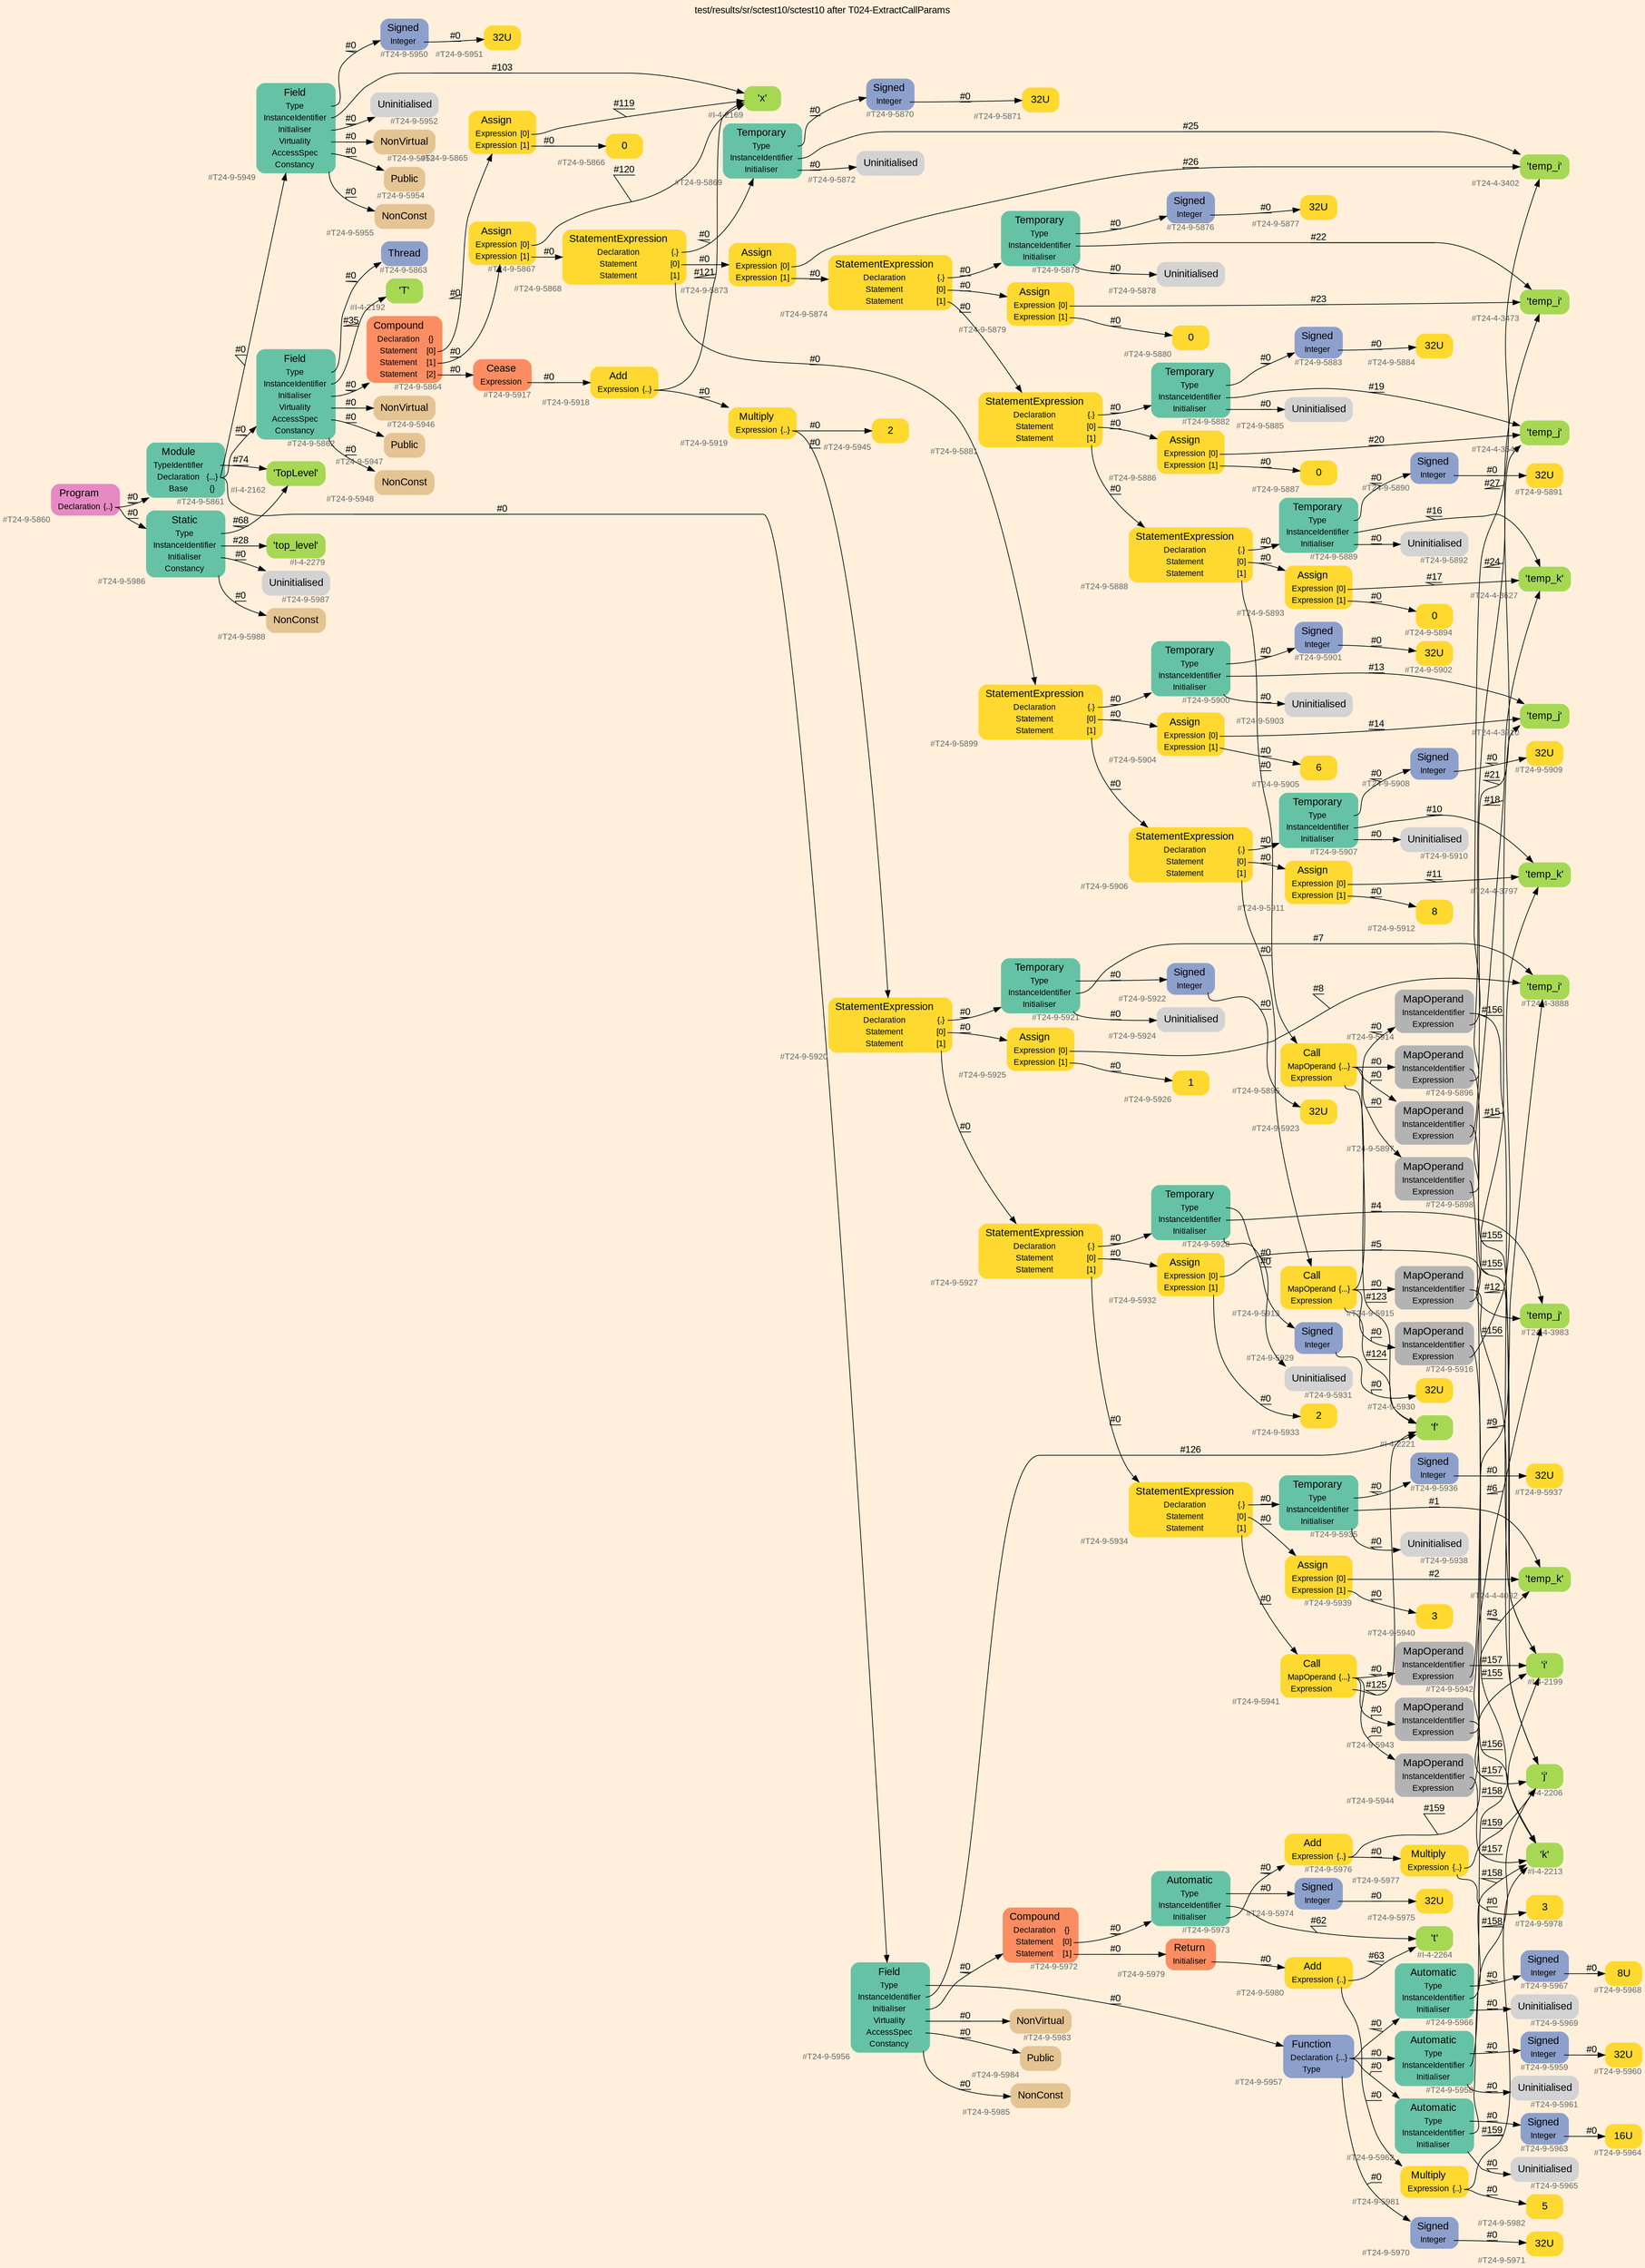 digraph "test/results/sr/sctest10/sctest10 after T024-ExtractCallParams" {
label = "test/results/sr/sctest10/sctest10 after T024-ExtractCallParams"
labelloc = t
graph [
    rankdir = "LR"
    ranksep = 0.3
    bgcolor = antiquewhite1
    color = black
    fontcolor = black
    fontname = "Arial"
];
node [
    fontname = "Arial"
];
edge [
    fontname = "Arial"
];

// -------------------- node figure --------------------
// -------- block #T24-9-5860 ----------
"#T24-9-5860" [
    fillcolor = "/set28/4"
    xlabel = "#T24-9-5860"
    fontsize = "12"
    fontcolor = grey40
    shape = "plaintext"
    label = <<TABLE BORDER="0" CELLBORDER="0" CELLSPACING="0">
     <TR><TD><FONT COLOR="black" POINT-SIZE="15">Program</FONT></TD></TR>
     <TR><TD><FONT COLOR="black" POINT-SIZE="12">Declaration</FONT></TD><TD PORT="port0"><FONT COLOR="black" POINT-SIZE="12">{..}</FONT></TD></TR>
    </TABLE>>
    style = "rounded,filled"
];

// -------- block #T24-9-5861 ----------
"#T24-9-5861" [
    fillcolor = "/set28/1"
    xlabel = "#T24-9-5861"
    fontsize = "12"
    fontcolor = grey40
    shape = "plaintext"
    label = <<TABLE BORDER="0" CELLBORDER="0" CELLSPACING="0">
     <TR><TD><FONT COLOR="black" POINT-SIZE="15">Module</FONT></TD></TR>
     <TR><TD><FONT COLOR="black" POINT-SIZE="12">TypeIdentifier</FONT></TD><TD PORT="port0"></TD></TR>
     <TR><TD><FONT COLOR="black" POINT-SIZE="12">Declaration</FONT></TD><TD PORT="port1"><FONT COLOR="black" POINT-SIZE="12">{...}</FONT></TD></TR>
     <TR><TD><FONT COLOR="black" POINT-SIZE="12">Base</FONT></TD><TD PORT="port2"><FONT COLOR="black" POINT-SIZE="12">{}</FONT></TD></TR>
    </TABLE>>
    style = "rounded,filled"
];

// -------- block #I-4-2162 ----------
"#I-4-2162" [
    fillcolor = "/set28/5"
    xlabel = "#I-4-2162"
    fontsize = "12"
    fontcolor = grey40
    shape = "plaintext"
    label = <<TABLE BORDER="0" CELLBORDER="0" CELLSPACING="0">
     <TR><TD><FONT COLOR="black" POINT-SIZE="15">'TopLevel'</FONT></TD></TR>
    </TABLE>>
    style = "rounded,filled"
];

// -------- block #T24-9-5862 ----------
"#T24-9-5862" [
    fillcolor = "/set28/1"
    xlabel = "#T24-9-5862"
    fontsize = "12"
    fontcolor = grey40
    shape = "plaintext"
    label = <<TABLE BORDER="0" CELLBORDER="0" CELLSPACING="0">
     <TR><TD><FONT COLOR="black" POINT-SIZE="15">Field</FONT></TD></TR>
     <TR><TD><FONT COLOR="black" POINT-SIZE="12">Type</FONT></TD><TD PORT="port0"></TD></TR>
     <TR><TD><FONT COLOR="black" POINT-SIZE="12">InstanceIdentifier</FONT></TD><TD PORT="port1"></TD></TR>
     <TR><TD><FONT COLOR="black" POINT-SIZE="12">Initialiser</FONT></TD><TD PORT="port2"></TD></TR>
     <TR><TD><FONT COLOR="black" POINT-SIZE="12">Virtuality</FONT></TD><TD PORT="port3"></TD></TR>
     <TR><TD><FONT COLOR="black" POINT-SIZE="12">AccessSpec</FONT></TD><TD PORT="port4"></TD></TR>
     <TR><TD><FONT COLOR="black" POINT-SIZE="12">Constancy</FONT></TD><TD PORT="port5"></TD></TR>
    </TABLE>>
    style = "rounded,filled"
];

// -------- block #T24-9-5863 ----------
"#T24-9-5863" [
    fillcolor = "/set28/3"
    xlabel = "#T24-9-5863"
    fontsize = "12"
    fontcolor = grey40
    shape = "plaintext"
    label = <<TABLE BORDER="0" CELLBORDER="0" CELLSPACING="0">
     <TR><TD><FONT COLOR="black" POINT-SIZE="15">Thread</FONT></TD></TR>
    </TABLE>>
    style = "rounded,filled"
];

// -------- block #I-4-2192 ----------
"#I-4-2192" [
    fillcolor = "/set28/5"
    xlabel = "#I-4-2192"
    fontsize = "12"
    fontcolor = grey40
    shape = "plaintext"
    label = <<TABLE BORDER="0" CELLBORDER="0" CELLSPACING="0">
     <TR><TD><FONT COLOR="black" POINT-SIZE="15">'T'</FONT></TD></TR>
    </TABLE>>
    style = "rounded,filled"
];

// -------- block #T24-9-5864 ----------
"#T24-9-5864" [
    fillcolor = "/set28/2"
    xlabel = "#T24-9-5864"
    fontsize = "12"
    fontcolor = grey40
    shape = "plaintext"
    label = <<TABLE BORDER="0" CELLBORDER="0" CELLSPACING="0">
     <TR><TD><FONT COLOR="black" POINT-SIZE="15">Compound</FONT></TD></TR>
     <TR><TD><FONT COLOR="black" POINT-SIZE="12">Declaration</FONT></TD><TD PORT="port0"><FONT COLOR="black" POINT-SIZE="12">{}</FONT></TD></TR>
     <TR><TD><FONT COLOR="black" POINT-SIZE="12">Statement</FONT></TD><TD PORT="port1"><FONT COLOR="black" POINT-SIZE="12">[0]</FONT></TD></TR>
     <TR><TD><FONT COLOR="black" POINT-SIZE="12">Statement</FONT></TD><TD PORT="port2"><FONT COLOR="black" POINT-SIZE="12">[1]</FONT></TD></TR>
     <TR><TD><FONT COLOR="black" POINT-SIZE="12">Statement</FONT></TD><TD PORT="port3"><FONT COLOR="black" POINT-SIZE="12">[2]</FONT></TD></TR>
    </TABLE>>
    style = "rounded,filled"
];

// -------- block #T24-9-5865 ----------
"#T24-9-5865" [
    fillcolor = "/set28/6"
    xlabel = "#T24-9-5865"
    fontsize = "12"
    fontcolor = grey40
    shape = "plaintext"
    label = <<TABLE BORDER="0" CELLBORDER="0" CELLSPACING="0">
     <TR><TD><FONT COLOR="black" POINT-SIZE="15">Assign</FONT></TD></TR>
     <TR><TD><FONT COLOR="black" POINT-SIZE="12">Expression</FONT></TD><TD PORT="port0"><FONT COLOR="black" POINT-SIZE="12">[0]</FONT></TD></TR>
     <TR><TD><FONT COLOR="black" POINT-SIZE="12">Expression</FONT></TD><TD PORT="port1"><FONT COLOR="black" POINT-SIZE="12">[1]</FONT></TD></TR>
    </TABLE>>
    style = "rounded,filled"
];

// -------- block #I-4-2169 ----------
"#I-4-2169" [
    fillcolor = "/set28/5"
    xlabel = "#I-4-2169"
    fontsize = "12"
    fontcolor = grey40
    shape = "plaintext"
    label = <<TABLE BORDER="0" CELLBORDER="0" CELLSPACING="0">
     <TR><TD><FONT COLOR="black" POINT-SIZE="15">'x'</FONT></TD></TR>
    </TABLE>>
    style = "rounded,filled"
];

// -------- block #T24-9-5866 ----------
"#T24-9-5866" [
    fillcolor = "/set28/6"
    xlabel = "#T24-9-5866"
    fontsize = "12"
    fontcolor = grey40
    shape = "plaintext"
    label = <<TABLE BORDER="0" CELLBORDER="0" CELLSPACING="0">
     <TR><TD><FONT COLOR="black" POINT-SIZE="15">0</FONT></TD></TR>
    </TABLE>>
    style = "rounded,filled"
];

// -------- block #T24-9-5867 ----------
"#T24-9-5867" [
    fillcolor = "/set28/6"
    xlabel = "#T24-9-5867"
    fontsize = "12"
    fontcolor = grey40
    shape = "plaintext"
    label = <<TABLE BORDER="0" CELLBORDER="0" CELLSPACING="0">
     <TR><TD><FONT COLOR="black" POINT-SIZE="15">Assign</FONT></TD></TR>
     <TR><TD><FONT COLOR="black" POINT-SIZE="12">Expression</FONT></TD><TD PORT="port0"><FONT COLOR="black" POINT-SIZE="12">[0]</FONT></TD></TR>
     <TR><TD><FONT COLOR="black" POINT-SIZE="12">Expression</FONT></TD><TD PORT="port1"><FONT COLOR="black" POINT-SIZE="12">[1]</FONT></TD></TR>
    </TABLE>>
    style = "rounded,filled"
];

// -------- block #T24-9-5868 ----------
"#T24-9-5868" [
    fillcolor = "/set28/6"
    xlabel = "#T24-9-5868"
    fontsize = "12"
    fontcolor = grey40
    shape = "plaintext"
    label = <<TABLE BORDER="0" CELLBORDER="0" CELLSPACING="0">
     <TR><TD><FONT COLOR="black" POINT-SIZE="15">StatementExpression</FONT></TD></TR>
     <TR><TD><FONT COLOR="black" POINT-SIZE="12">Declaration</FONT></TD><TD PORT="port0"><FONT COLOR="black" POINT-SIZE="12">{.}</FONT></TD></TR>
     <TR><TD><FONT COLOR="black" POINT-SIZE="12">Statement</FONT></TD><TD PORT="port1"><FONT COLOR="black" POINT-SIZE="12">[0]</FONT></TD></TR>
     <TR><TD><FONT COLOR="black" POINT-SIZE="12">Statement</FONT></TD><TD PORT="port2"><FONT COLOR="black" POINT-SIZE="12">[1]</FONT></TD></TR>
    </TABLE>>
    style = "rounded,filled"
];

// -------- block #T24-9-5869 ----------
"#T24-9-5869" [
    fillcolor = "/set28/1"
    xlabel = "#T24-9-5869"
    fontsize = "12"
    fontcolor = grey40
    shape = "plaintext"
    label = <<TABLE BORDER="0" CELLBORDER="0" CELLSPACING="0">
     <TR><TD><FONT COLOR="black" POINT-SIZE="15">Temporary</FONT></TD></TR>
     <TR><TD><FONT COLOR="black" POINT-SIZE="12">Type</FONT></TD><TD PORT="port0"></TD></TR>
     <TR><TD><FONT COLOR="black" POINT-SIZE="12">InstanceIdentifier</FONT></TD><TD PORT="port1"></TD></TR>
     <TR><TD><FONT COLOR="black" POINT-SIZE="12">Initialiser</FONT></TD><TD PORT="port2"></TD></TR>
    </TABLE>>
    style = "rounded,filled"
];

// -------- block #T24-9-5870 ----------
"#T24-9-5870" [
    fillcolor = "/set28/3"
    xlabel = "#T24-9-5870"
    fontsize = "12"
    fontcolor = grey40
    shape = "plaintext"
    label = <<TABLE BORDER="0" CELLBORDER="0" CELLSPACING="0">
     <TR><TD><FONT COLOR="black" POINT-SIZE="15">Signed</FONT></TD></TR>
     <TR><TD><FONT COLOR="black" POINT-SIZE="12">Integer</FONT></TD><TD PORT="port0"></TD></TR>
    </TABLE>>
    style = "rounded,filled"
];

// -------- block #T24-9-5871 ----------
"#T24-9-5871" [
    fillcolor = "/set28/6"
    xlabel = "#T24-9-5871"
    fontsize = "12"
    fontcolor = grey40
    shape = "plaintext"
    label = <<TABLE BORDER="0" CELLBORDER="0" CELLSPACING="0">
     <TR><TD><FONT COLOR="black" POINT-SIZE="15">32U</FONT></TD></TR>
    </TABLE>>
    style = "rounded,filled"
];

// -------- block #T24-4-3402 ----------
"#T24-4-3402" [
    fillcolor = "/set28/5"
    xlabel = "#T24-4-3402"
    fontsize = "12"
    fontcolor = grey40
    shape = "plaintext"
    label = <<TABLE BORDER="0" CELLBORDER="0" CELLSPACING="0">
     <TR><TD><FONT COLOR="black" POINT-SIZE="15">'temp_i'</FONT></TD></TR>
    </TABLE>>
    style = "rounded,filled"
];

// -------- block #T24-9-5872 ----------
"#T24-9-5872" [
    xlabel = "#T24-9-5872"
    fontsize = "12"
    fontcolor = grey40
    shape = "plaintext"
    label = <<TABLE BORDER="0" CELLBORDER="0" CELLSPACING="0">
     <TR><TD><FONT COLOR="black" POINT-SIZE="15">Uninitialised</FONT></TD></TR>
    </TABLE>>
    style = "rounded,filled"
];

// -------- block #T24-9-5873 ----------
"#T24-9-5873" [
    fillcolor = "/set28/6"
    xlabel = "#T24-9-5873"
    fontsize = "12"
    fontcolor = grey40
    shape = "plaintext"
    label = <<TABLE BORDER="0" CELLBORDER="0" CELLSPACING="0">
     <TR><TD><FONT COLOR="black" POINT-SIZE="15">Assign</FONT></TD></TR>
     <TR><TD><FONT COLOR="black" POINT-SIZE="12">Expression</FONT></TD><TD PORT="port0"><FONT COLOR="black" POINT-SIZE="12">[0]</FONT></TD></TR>
     <TR><TD><FONT COLOR="black" POINT-SIZE="12">Expression</FONT></TD><TD PORT="port1"><FONT COLOR="black" POINT-SIZE="12">[1]</FONT></TD></TR>
    </TABLE>>
    style = "rounded,filled"
];

// -------- block #T24-9-5874 ----------
"#T24-9-5874" [
    fillcolor = "/set28/6"
    xlabel = "#T24-9-5874"
    fontsize = "12"
    fontcolor = grey40
    shape = "plaintext"
    label = <<TABLE BORDER="0" CELLBORDER="0" CELLSPACING="0">
     <TR><TD><FONT COLOR="black" POINT-SIZE="15">StatementExpression</FONT></TD></TR>
     <TR><TD><FONT COLOR="black" POINT-SIZE="12">Declaration</FONT></TD><TD PORT="port0"><FONT COLOR="black" POINT-SIZE="12">{.}</FONT></TD></TR>
     <TR><TD><FONT COLOR="black" POINT-SIZE="12">Statement</FONT></TD><TD PORT="port1"><FONT COLOR="black" POINT-SIZE="12">[0]</FONT></TD></TR>
     <TR><TD><FONT COLOR="black" POINT-SIZE="12">Statement</FONT></TD><TD PORT="port2"><FONT COLOR="black" POINT-SIZE="12">[1]</FONT></TD></TR>
    </TABLE>>
    style = "rounded,filled"
];

// -------- block #T24-9-5875 ----------
"#T24-9-5875" [
    fillcolor = "/set28/1"
    xlabel = "#T24-9-5875"
    fontsize = "12"
    fontcolor = grey40
    shape = "plaintext"
    label = <<TABLE BORDER="0" CELLBORDER="0" CELLSPACING="0">
     <TR><TD><FONT COLOR="black" POINT-SIZE="15">Temporary</FONT></TD></TR>
     <TR><TD><FONT COLOR="black" POINT-SIZE="12">Type</FONT></TD><TD PORT="port0"></TD></TR>
     <TR><TD><FONT COLOR="black" POINT-SIZE="12">InstanceIdentifier</FONT></TD><TD PORT="port1"></TD></TR>
     <TR><TD><FONT COLOR="black" POINT-SIZE="12">Initialiser</FONT></TD><TD PORT="port2"></TD></TR>
    </TABLE>>
    style = "rounded,filled"
];

// -------- block #T24-9-5876 ----------
"#T24-9-5876" [
    fillcolor = "/set28/3"
    xlabel = "#T24-9-5876"
    fontsize = "12"
    fontcolor = grey40
    shape = "plaintext"
    label = <<TABLE BORDER="0" CELLBORDER="0" CELLSPACING="0">
     <TR><TD><FONT COLOR="black" POINT-SIZE="15">Signed</FONT></TD></TR>
     <TR><TD><FONT COLOR="black" POINT-SIZE="12">Integer</FONT></TD><TD PORT="port0"></TD></TR>
    </TABLE>>
    style = "rounded,filled"
];

// -------- block #T24-9-5877 ----------
"#T24-9-5877" [
    fillcolor = "/set28/6"
    xlabel = "#T24-9-5877"
    fontsize = "12"
    fontcolor = grey40
    shape = "plaintext"
    label = <<TABLE BORDER="0" CELLBORDER="0" CELLSPACING="0">
     <TR><TD><FONT COLOR="black" POINT-SIZE="15">32U</FONT></TD></TR>
    </TABLE>>
    style = "rounded,filled"
];

// -------- block #T24-4-3473 ----------
"#T24-4-3473" [
    fillcolor = "/set28/5"
    xlabel = "#T24-4-3473"
    fontsize = "12"
    fontcolor = grey40
    shape = "plaintext"
    label = <<TABLE BORDER="0" CELLBORDER="0" CELLSPACING="0">
     <TR><TD><FONT COLOR="black" POINT-SIZE="15">'temp_i'</FONT></TD></TR>
    </TABLE>>
    style = "rounded,filled"
];

// -------- block #T24-9-5878 ----------
"#T24-9-5878" [
    xlabel = "#T24-9-5878"
    fontsize = "12"
    fontcolor = grey40
    shape = "plaintext"
    label = <<TABLE BORDER="0" CELLBORDER="0" CELLSPACING="0">
     <TR><TD><FONT COLOR="black" POINT-SIZE="15">Uninitialised</FONT></TD></TR>
    </TABLE>>
    style = "rounded,filled"
];

// -------- block #T24-9-5879 ----------
"#T24-9-5879" [
    fillcolor = "/set28/6"
    xlabel = "#T24-9-5879"
    fontsize = "12"
    fontcolor = grey40
    shape = "plaintext"
    label = <<TABLE BORDER="0" CELLBORDER="0" CELLSPACING="0">
     <TR><TD><FONT COLOR="black" POINT-SIZE="15">Assign</FONT></TD></TR>
     <TR><TD><FONT COLOR="black" POINT-SIZE="12">Expression</FONT></TD><TD PORT="port0"><FONT COLOR="black" POINT-SIZE="12">[0]</FONT></TD></TR>
     <TR><TD><FONT COLOR="black" POINT-SIZE="12">Expression</FONT></TD><TD PORT="port1"><FONT COLOR="black" POINT-SIZE="12">[1]</FONT></TD></TR>
    </TABLE>>
    style = "rounded,filled"
];

// -------- block #T24-9-5880 ----------
"#T24-9-5880" [
    fillcolor = "/set28/6"
    xlabel = "#T24-9-5880"
    fontsize = "12"
    fontcolor = grey40
    shape = "plaintext"
    label = <<TABLE BORDER="0" CELLBORDER="0" CELLSPACING="0">
     <TR><TD><FONT COLOR="black" POINT-SIZE="15">0</FONT></TD></TR>
    </TABLE>>
    style = "rounded,filled"
];

// -------- block #T24-9-5881 ----------
"#T24-9-5881" [
    fillcolor = "/set28/6"
    xlabel = "#T24-9-5881"
    fontsize = "12"
    fontcolor = grey40
    shape = "plaintext"
    label = <<TABLE BORDER="0" CELLBORDER="0" CELLSPACING="0">
     <TR><TD><FONT COLOR="black" POINT-SIZE="15">StatementExpression</FONT></TD></TR>
     <TR><TD><FONT COLOR="black" POINT-SIZE="12">Declaration</FONT></TD><TD PORT="port0"><FONT COLOR="black" POINT-SIZE="12">{.}</FONT></TD></TR>
     <TR><TD><FONT COLOR="black" POINT-SIZE="12">Statement</FONT></TD><TD PORT="port1"><FONT COLOR="black" POINT-SIZE="12">[0]</FONT></TD></TR>
     <TR><TD><FONT COLOR="black" POINT-SIZE="12">Statement</FONT></TD><TD PORT="port2"><FONT COLOR="black" POINT-SIZE="12">[1]</FONT></TD></TR>
    </TABLE>>
    style = "rounded,filled"
];

// -------- block #T24-9-5882 ----------
"#T24-9-5882" [
    fillcolor = "/set28/1"
    xlabel = "#T24-9-5882"
    fontsize = "12"
    fontcolor = grey40
    shape = "plaintext"
    label = <<TABLE BORDER="0" CELLBORDER="0" CELLSPACING="0">
     <TR><TD><FONT COLOR="black" POINT-SIZE="15">Temporary</FONT></TD></TR>
     <TR><TD><FONT COLOR="black" POINT-SIZE="12">Type</FONT></TD><TD PORT="port0"></TD></TR>
     <TR><TD><FONT COLOR="black" POINT-SIZE="12">InstanceIdentifier</FONT></TD><TD PORT="port1"></TD></TR>
     <TR><TD><FONT COLOR="black" POINT-SIZE="12">Initialiser</FONT></TD><TD PORT="port2"></TD></TR>
    </TABLE>>
    style = "rounded,filled"
];

// -------- block #T24-9-5883 ----------
"#T24-9-5883" [
    fillcolor = "/set28/3"
    xlabel = "#T24-9-5883"
    fontsize = "12"
    fontcolor = grey40
    shape = "plaintext"
    label = <<TABLE BORDER="0" CELLBORDER="0" CELLSPACING="0">
     <TR><TD><FONT COLOR="black" POINT-SIZE="15">Signed</FONT></TD></TR>
     <TR><TD><FONT COLOR="black" POINT-SIZE="12">Integer</FONT></TD><TD PORT="port0"></TD></TR>
    </TABLE>>
    style = "rounded,filled"
];

// -------- block #T24-9-5884 ----------
"#T24-9-5884" [
    fillcolor = "/set28/6"
    xlabel = "#T24-9-5884"
    fontsize = "12"
    fontcolor = grey40
    shape = "plaintext"
    label = <<TABLE BORDER="0" CELLBORDER="0" CELLSPACING="0">
     <TR><TD><FONT COLOR="black" POINT-SIZE="15">32U</FONT></TD></TR>
    </TABLE>>
    style = "rounded,filled"
];

// -------- block #T24-4-3548 ----------
"#T24-4-3548" [
    fillcolor = "/set28/5"
    xlabel = "#T24-4-3548"
    fontsize = "12"
    fontcolor = grey40
    shape = "plaintext"
    label = <<TABLE BORDER="0" CELLBORDER="0" CELLSPACING="0">
     <TR><TD><FONT COLOR="black" POINT-SIZE="15">'temp_j'</FONT></TD></TR>
    </TABLE>>
    style = "rounded,filled"
];

// -------- block #T24-9-5885 ----------
"#T24-9-5885" [
    xlabel = "#T24-9-5885"
    fontsize = "12"
    fontcolor = grey40
    shape = "plaintext"
    label = <<TABLE BORDER="0" CELLBORDER="0" CELLSPACING="0">
     <TR><TD><FONT COLOR="black" POINT-SIZE="15">Uninitialised</FONT></TD></TR>
    </TABLE>>
    style = "rounded,filled"
];

// -------- block #T24-9-5886 ----------
"#T24-9-5886" [
    fillcolor = "/set28/6"
    xlabel = "#T24-9-5886"
    fontsize = "12"
    fontcolor = grey40
    shape = "plaintext"
    label = <<TABLE BORDER="0" CELLBORDER="0" CELLSPACING="0">
     <TR><TD><FONT COLOR="black" POINT-SIZE="15">Assign</FONT></TD></TR>
     <TR><TD><FONT COLOR="black" POINT-SIZE="12">Expression</FONT></TD><TD PORT="port0"><FONT COLOR="black" POINT-SIZE="12">[0]</FONT></TD></TR>
     <TR><TD><FONT COLOR="black" POINT-SIZE="12">Expression</FONT></TD><TD PORT="port1"><FONT COLOR="black" POINT-SIZE="12">[1]</FONT></TD></TR>
    </TABLE>>
    style = "rounded,filled"
];

// -------- block #T24-9-5887 ----------
"#T24-9-5887" [
    fillcolor = "/set28/6"
    xlabel = "#T24-9-5887"
    fontsize = "12"
    fontcolor = grey40
    shape = "plaintext"
    label = <<TABLE BORDER="0" CELLBORDER="0" CELLSPACING="0">
     <TR><TD><FONT COLOR="black" POINT-SIZE="15">0</FONT></TD></TR>
    </TABLE>>
    style = "rounded,filled"
];

// -------- block #T24-9-5888 ----------
"#T24-9-5888" [
    fillcolor = "/set28/6"
    xlabel = "#T24-9-5888"
    fontsize = "12"
    fontcolor = grey40
    shape = "plaintext"
    label = <<TABLE BORDER="0" CELLBORDER="0" CELLSPACING="0">
     <TR><TD><FONT COLOR="black" POINT-SIZE="15">StatementExpression</FONT></TD></TR>
     <TR><TD><FONT COLOR="black" POINT-SIZE="12">Declaration</FONT></TD><TD PORT="port0"><FONT COLOR="black" POINT-SIZE="12">{.}</FONT></TD></TR>
     <TR><TD><FONT COLOR="black" POINT-SIZE="12">Statement</FONT></TD><TD PORT="port1"><FONT COLOR="black" POINT-SIZE="12">[0]</FONT></TD></TR>
     <TR><TD><FONT COLOR="black" POINT-SIZE="12">Statement</FONT></TD><TD PORT="port2"><FONT COLOR="black" POINT-SIZE="12">[1]</FONT></TD></TR>
    </TABLE>>
    style = "rounded,filled"
];

// -------- block #T24-9-5889 ----------
"#T24-9-5889" [
    fillcolor = "/set28/1"
    xlabel = "#T24-9-5889"
    fontsize = "12"
    fontcolor = grey40
    shape = "plaintext"
    label = <<TABLE BORDER="0" CELLBORDER="0" CELLSPACING="0">
     <TR><TD><FONT COLOR="black" POINT-SIZE="15">Temporary</FONT></TD></TR>
     <TR><TD><FONT COLOR="black" POINT-SIZE="12">Type</FONT></TD><TD PORT="port0"></TD></TR>
     <TR><TD><FONT COLOR="black" POINT-SIZE="12">InstanceIdentifier</FONT></TD><TD PORT="port1"></TD></TR>
     <TR><TD><FONT COLOR="black" POINT-SIZE="12">Initialiser</FONT></TD><TD PORT="port2"></TD></TR>
    </TABLE>>
    style = "rounded,filled"
];

// -------- block #T24-9-5890 ----------
"#T24-9-5890" [
    fillcolor = "/set28/3"
    xlabel = "#T24-9-5890"
    fontsize = "12"
    fontcolor = grey40
    shape = "plaintext"
    label = <<TABLE BORDER="0" CELLBORDER="0" CELLSPACING="0">
     <TR><TD><FONT COLOR="black" POINT-SIZE="15">Signed</FONT></TD></TR>
     <TR><TD><FONT COLOR="black" POINT-SIZE="12">Integer</FONT></TD><TD PORT="port0"></TD></TR>
    </TABLE>>
    style = "rounded,filled"
];

// -------- block #T24-9-5891 ----------
"#T24-9-5891" [
    fillcolor = "/set28/6"
    xlabel = "#T24-9-5891"
    fontsize = "12"
    fontcolor = grey40
    shape = "plaintext"
    label = <<TABLE BORDER="0" CELLBORDER="0" CELLSPACING="0">
     <TR><TD><FONT COLOR="black" POINT-SIZE="15">32U</FONT></TD></TR>
    </TABLE>>
    style = "rounded,filled"
];

// -------- block #T24-4-3627 ----------
"#T24-4-3627" [
    fillcolor = "/set28/5"
    xlabel = "#T24-4-3627"
    fontsize = "12"
    fontcolor = grey40
    shape = "plaintext"
    label = <<TABLE BORDER="0" CELLBORDER="0" CELLSPACING="0">
     <TR><TD><FONT COLOR="black" POINT-SIZE="15">'temp_k'</FONT></TD></TR>
    </TABLE>>
    style = "rounded,filled"
];

// -------- block #T24-9-5892 ----------
"#T24-9-5892" [
    xlabel = "#T24-9-5892"
    fontsize = "12"
    fontcolor = grey40
    shape = "plaintext"
    label = <<TABLE BORDER="0" CELLBORDER="0" CELLSPACING="0">
     <TR><TD><FONT COLOR="black" POINT-SIZE="15">Uninitialised</FONT></TD></TR>
    </TABLE>>
    style = "rounded,filled"
];

// -------- block #T24-9-5893 ----------
"#T24-9-5893" [
    fillcolor = "/set28/6"
    xlabel = "#T24-9-5893"
    fontsize = "12"
    fontcolor = grey40
    shape = "plaintext"
    label = <<TABLE BORDER="0" CELLBORDER="0" CELLSPACING="0">
     <TR><TD><FONT COLOR="black" POINT-SIZE="15">Assign</FONT></TD></TR>
     <TR><TD><FONT COLOR="black" POINT-SIZE="12">Expression</FONT></TD><TD PORT="port0"><FONT COLOR="black" POINT-SIZE="12">[0]</FONT></TD></TR>
     <TR><TD><FONT COLOR="black" POINT-SIZE="12">Expression</FONT></TD><TD PORT="port1"><FONT COLOR="black" POINT-SIZE="12">[1]</FONT></TD></TR>
    </TABLE>>
    style = "rounded,filled"
];

// -------- block #T24-9-5894 ----------
"#T24-9-5894" [
    fillcolor = "/set28/6"
    xlabel = "#T24-9-5894"
    fontsize = "12"
    fontcolor = grey40
    shape = "plaintext"
    label = <<TABLE BORDER="0" CELLBORDER="0" CELLSPACING="0">
     <TR><TD><FONT COLOR="black" POINT-SIZE="15">0</FONT></TD></TR>
    </TABLE>>
    style = "rounded,filled"
];

// -------- block #T24-9-5895 ----------
"#T24-9-5895" [
    fillcolor = "/set28/6"
    xlabel = "#T24-9-5895"
    fontsize = "12"
    fontcolor = grey40
    shape = "plaintext"
    label = <<TABLE BORDER="0" CELLBORDER="0" CELLSPACING="0">
     <TR><TD><FONT COLOR="black" POINT-SIZE="15">Call</FONT></TD></TR>
     <TR><TD><FONT COLOR="black" POINT-SIZE="12">MapOperand</FONT></TD><TD PORT="port0"><FONT COLOR="black" POINT-SIZE="12">{...}</FONT></TD></TR>
     <TR><TD><FONT COLOR="black" POINT-SIZE="12">Expression</FONT></TD><TD PORT="port1"></TD></TR>
    </TABLE>>
    style = "rounded,filled"
];

// -------- block #T24-9-5896 ----------
"#T24-9-5896" [
    fillcolor = "/set28/8"
    xlabel = "#T24-9-5896"
    fontsize = "12"
    fontcolor = grey40
    shape = "plaintext"
    label = <<TABLE BORDER="0" CELLBORDER="0" CELLSPACING="0">
     <TR><TD><FONT COLOR="black" POINT-SIZE="15">MapOperand</FONT></TD></TR>
     <TR><TD><FONT COLOR="black" POINT-SIZE="12">InstanceIdentifier</FONT></TD><TD PORT="port0"></TD></TR>
     <TR><TD><FONT COLOR="black" POINT-SIZE="12">Expression</FONT></TD><TD PORT="port1"></TD></TR>
    </TABLE>>
    style = "rounded,filled"
];

// -------- block #I-4-2199 ----------
"#I-4-2199" [
    fillcolor = "/set28/5"
    xlabel = "#I-4-2199"
    fontsize = "12"
    fontcolor = grey40
    shape = "plaintext"
    label = <<TABLE BORDER="0" CELLBORDER="0" CELLSPACING="0">
     <TR><TD><FONT COLOR="black" POINT-SIZE="15">'i'</FONT></TD></TR>
    </TABLE>>
    style = "rounded,filled"
];

// -------- block #T24-9-5897 ----------
"#T24-9-5897" [
    fillcolor = "/set28/8"
    xlabel = "#T24-9-5897"
    fontsize = "12"
    fontcolor = grey40
    shape = "plaintext"
    label = <<TABLE BORDER="0" CELLBORDER="0" CELLSPACING="0">
     <TR><TD><FONT COLOR="black" POINT-SIZE="15">MapOperand</FONT></TD></TR>
     <TR><TD><FONT COLOR="black" POINT-SIZE="12">InstanceIdentifier</FONT></TD><TD PORT="port0"></TD></TR>
     <TR><TD><FONT COLOR="black" POINT-SIZE="12">Expression</FONT></TD><TD PORT="port1"></TD></TR>
    </TABLE>>
    style = "rounded,filled"
];

// -------- block #I-4-2206 ----------
"#I-4-2206" [
    fillcolor = "/set28/5"
    xlabel = "#I-4-2206"
    fontsize = "12"
    fontcolor = grey40
    shape = "plaintext"
    label = <<TABLE BORDER="0" CELLBORDER="0" CELLSPACING="0">
     <TR><TD><FONT COLOR="black" POINT-SIZE="15">'j'</FONT></TD></TR>
    </TABLE>>
    style = "rounded,filled"
];

// -------- block #T24-9-5898 ----------
"#T24-9-5898" [
    fillcolor = "/set28/8"
    xlabel = "#T24-9-5898"
    fontsize = "12"
    fontcolor = grey40
    shape = "plaintext"
    label = <<TABLE BORDER="0" CELLBORDER="0" CELLSPACING="0">
     <TR><TD><FONT COLOR="black" POINT-SIZE="15">MapOperand</FONT></TD></TR>
     <TR><TD><FONT COLOR="black" POINT-SIZE="12">InstanceIdentifier</FONT></TD><TD PORT="port0"></TD></TR>
     <TR><TD><FONT COLOR="black" POINT-SIZE="12">Expression</FONT></TD><TD PORT="port1"></TD></TR>
    </TABLE>>
    style = "rounded,filled"
];

// -------- block #I-4-2213 ----------
"#I-4-2213" [
    fillcolor = "/set28/5"
    xlabel = "#I-4-2213"
    fontsize = "12"
    fontcolor = grey40
    shape = "plaintext"
    label = <<TABLE BORDER="0" CELLBORDER="0" CELLSPACING="0">
     <TR><TD><FONT COLOR="black" POINT-SIZE="15">'k'</FONT></TD></TR>
    </TABLE>>
    style = "rounded,filled"
];

// -------- block #I-4-2221 ----------
"#I-4-2221" [
    fillcolor = "/set28/5"
    xlabel = "#I-4-2221"
    fontsize = "12"
    fontcolor = grey40
    shape = "plaintext"
    label = <<TABLE BORDER="0" CELLBORDER="0" CELLSPACING="0">
     <TR><TD><FONT COLOR="black" POINT-SIZE="15">'f'</FONT></TD></TR>
    </TABLE>>
    style = "rounded,filled"
];

// -------- block #T24-9-5899 ----------
"#T24-9-5899" [
    fillcolor = "/set28/6"
    xlabel = "#T24-9-5899"
    fontsize = "12"
    fontcolor = grey40
    shape = "plaintext"
    label = <<TABLE BORDER="0" CELLBORDER="0" CELLSPACING="0">
     <TR><TD><FONT COLOR="black" POINT-SIZE="15">StatementExpression</FONT></TD></TR>
     <TR><TD><FONT COLOR="black" POINT-SIZE="12">Declaration</FONT></TD><TD PORT="port0"><FONT COLOR="black" POINT-SIZE="12">{.}</FONT></TD></TR>
     <TR><TD><FONT COLOR="black" POINT-SIZE="12">Statement</FONT></TD><TD PORT="port1"><FONT COLOR="black" POINT-SIZE="12">[0]</FONT></TD></TR>
     <TR><TD><FONT COLOR="black" POINT-SIZE="12">Statement</FONT></TD><TD PORT="port2"><FONT COLOR="black" POINT-SIZE="12">[1]</FONT></TD></TR>
    </TABLE>>
    style = "rounded,filled"
];

// -------- block #T24-9-5900 ----------
"#T24-9-5900" [
    fillcolor = "/set28/1"
    xlabel = "#T24-9-5900"
    fontsize = "12"
    fontcolor = grey40
    shape = "plaintext"
    label = <<TABLE BORDER="0" CELLBORDER="0" CELLSPACING="0">
     <TR><TD><FONT COLOR="black" POINT-SIZE="15">Temporary</FONT></TD></TR>
     <TR><TD><FONT COLOR="black" POINT-SIZE="12">Type</FONT></TD><TD PORT="port0"></TD></TR>
     <TR><TD><FONT COLOR="black" POINT-SIZE="12">InstanceIdentifier</FONT></TD><TD PORT="port1"></TD></TR>
     <TR><TD><FONT COLOR="black" POINT-SIZE="12">Initialiser</FONT></TD><TD PORT="port2"></TD></TR>
    </TABLE>>
    style = "rounded,filled"
];

// -------- block #T24-9-5901 ----------
"#T24-9-5901" [
    fillcolor = "/set28/3"
    xlabel = "#T24-9-5901"
    fontsize = "12"
    fontcolor = grey40
    shape = "plaintext"
    label = <<TABLE BORDER="0" CELLBORDER="0" CELLSPACING="0">
     <TR><TD><FONT COLOR="black" POINT-SIZE="15">Signed</FONT></TD></TR>
     <TR><TD><FONT COLOR="black" POINT-SIZE="12">Integer</FONT></TD><TD PORT="port0"></TD></TR>
    </TABLE>>
    style = "rounded,filled"
];

// -------- block #T24-9-5902 ----------
"#T24-9-5902" [
    fillcolor = "/set28/6"
    xlabel = "#T24-9-5902"
    fontsize = "12"
    fontcolor = grey40
    shape = "plaintext"
    label = <<TABLE BORDER="0" CELLBORDER="0" CELLSPACING="0">
     <TR><TD><FONT COLOR="black" POINT-SIZE="15">32U</FONT></TD></TR>
    </TABLE>>
    style = "rounded,filled"
];

// -------- block #T24-4-3710 ----------
"#T24-4-3710" [
    fillcolor = "/set28/5"
    xlabel = "#T24-4-3710"
    fontsize = "12"
    fontcolor = grey40
    shape = "plaintext"
    label = <<TABLE BORDER="0" CELLBORDER="0" CELLSPACING="0">
     <TR><TD><FONT COLOR="black" POINT-SIZE="15">'temp_j'</FONT></TD></TR>
    </TABLE>>
    style = "rounded,filled"
];

// -------- block #T24-9-5903 ----------
"#T24-9-5903" [
    xlabel = "#T24-9-5903"
    fontsize = "12"
    fontcolor = grey40
    shape = "plaintext"
    label = <<TABLE BORDER="0" CELLBORDER="0" CELLSPACING="0">
     <TR><TD><FONT COLOR="black" POINT-SIZE="15">Uninitialised</FONT></TD></TR>
    </TABLE>>
    style = "rounded,filled"
];

// -------- block #T24-9-5904 ----------
"#T24-9-5904" [
    fillcolor = "/set28/6"
    xlabel = "#T24-9-5904"
    fontsize = "12"
    fontcolor = grey40
    shape = "plaintext"
    label = <<TABLE BORDER="0" CELLBORDER="0" CELLSPACING="0">
     <TR><TD><FONT COLOR="black" POINT-SIZE="15">Assign</FONT></TD></TR>
     <TR><TD><FONT COLOR="black" POINT-SIZE="12">Expression</FONT></TD><TD PORT="port0"><FONT COLOR="black" POINT-SIZE="12">[0]</FONT></TD></TR>
     <TR><TD><FONT COLOR="black" POINT-SIZE="12">Expression</FONT></TD><TD PORT="port1"><FONT COLOR="black" POINT-SIZE="12">[1]</FONT></TD></TR>
    </TABLE>>
    style = "rounded,filled"
];

// -------- block #T24-9-5905 ----------
"#T24-9-5905" [
    fillcolor = "/set28/6"
    xlabel = "#T24-9-5905"
    fontsize = "12"
    fontcolor = grey40
    shape = "plaintext"
    label = <<TABLE BORDER="0" CELLBORDER="0" CELLSPACING="0">
     <TR><TD><FONT COLOR="black" POINT-SIZE="15">6</FONT></TD></TR>
    </TABLE>>
    style = "rounded,filled"
];

// -------- block #T24-9-5906 ----------
"#T24-9-5906" [
    fillcolor = "/set28/6"
    xlabel = "#T24-9-5906"
    fontsize = "12"
    fontcolor = grey40
    shape = "plaintext"
    label = <<TABLE BORDER="0" CELLBORDER="0" CELLSPACING="0">
     <TR><TD><FONT COLOR="black" POINT-SIZE="15">StatementExpression</FONT></TD></TR>
     <TR><TD><FONT COLOR="black" POINT-SIZE="12">Declaration</FONT></TD><TD PORT="port0"><FONT COLOR="black" POINT-SIZE="12">{.}</FONT></TD></TR>
     <TR><TD><FONT COLOR="black" POINT-SIZE="12">Statement</FONT></TD><TD PORT="port1"><FONT COLOR="black" POINT-SIZE="12">[0]</FONT></TD></TR>
     <TR><TD><FONT COLOR="black" POINT-SIZE="12">Statement</FONT></TD><TD PORT="port2"><FONT COLOR="black" POINT-SIZE="12">[1]</FONT></TD></TR>
    </TABLE>>
    style = "rounded,filled"
];

// -------- block #T24-9-5907 ----------
"#T24-9-5907" [
    fillcolor = "/set28/1"
    xlabel = "#T24-9-5907"
    fontsize = "12"
    fontcolor = grey40
    shape = "plaintext"
    label = <<TABLE BORDER="0" CELLBORDER="0" CELLSPACING="0">
     <TR><TD><FONT COLOR="black" POINT-SIZE="15">Temporary</FONT></TD></TR>
     <TR><TD><FONT COLOR="black" POINT-SIZE="12">Type</FONT></TD><TD PORT="port0"></TD></TR>
     <TR><TD><FONT COLOR="black" POINT-SIZE="12">InstanceIdentifier</FONT></TD><TD PORT="port1"></TD></TR>
     <TR><TD><FONT COLOR="black" POINT-SIZE="12">Initialiser</FONT></TD><TD PORT="port2"></TD></TR>
    </TABLE>>
    style = "rounded,filled"
];

// -------- block #T24-9-5908 ----------
"#T24-9-5908" [
    fillcolor = "/set28/3"
    xlabel = "#T24-9-5908"
    fontsize = "12"
    fontcolor = grey40
    shape = "plaintext"
    label = <<TABLE BORDER="0" CELLBORDER="0" CELLSPACING="0">
     <TR><TD><FONT COLOR="black" POINT-SIZE="15">Signed</FONT></TD></TR>
     <TR><TD><FONT COLOR="black" POINT-SIZE="12">Integer</FONT></TD><TD PORT="port0"></TD></TR>
    </TABLE>>
    style = "rounded,filled"
];

// -------- block #T24-9-5909 ----------
"#T24-9-5909" [
    fillcolor = "/set28/6"
    xlabel = "#T24-9-5909"
    fontsize = "12"
    fontcolor = grey40
    shape = "plaintext"
    label = <<TABLE BORDER="0" CELLBORDER="0" CELLSPACING="0">
     <TR><TD><FONT COLOR="black" POINT-SIZE="15">32U</FONT></TD></TR>
    </TABLE>>
    style = "rounded,filled"
];

// -------- block #T24-4-3797 ----------
"#T24-4-3797" [
    fillcolor = "/set28/5"
    xlabel = "#T24-4-3797"
    fontsize = "12"
    fontcolor = grey40
    shape = "plaintext"
    label = <<TABLE BORDER="0" CELLBORDER="0" CELLSPACING="0">
     <TR><TD><FONT COLOR="black" POINT-SIZE="15">'temp_k'</FONT></TD></TR>
    </TABLE>>
    style = "rounded,filled"
];

// -------- block #T24-9-5910 ----------
"#T24-9-5910" [
    xlabel = "#T24-9-5910"
    fontsize = "12"
    fontcolor = grey40
    shape = "plaintext"
    label = <<TABLE BORDER="0" CELLBORDER="0" CELLSPACING="0">
     <TR><TD><FONT COLOR="black" POINT-SIZE="15">Uninitialised</FONT></TD></TR>
    </TABLE>>
    style = "rounded,filled"
];

// -------- block #T24-9-5911 ----------
"#T24-9-5911" [
    fillcolor = "/set28/6"
    xlabel = "#T24-9-5911"
    fontsize = "12"
    fontcolor = grey40
    shape = "plaintext"
    label = <<TABLE BORDER="0" CELLBORDER="0" CELLSPACING="0">
     <TR><TD><FONT COLOR="black" POINT-SIZE="15">Assign</FONT></TD></TR>
     <TR><TD><FONT COLOR="black" POINT-SIZE="12">Expression</FONT></TD><TD PORT="port0"><FONT COLOR="black" POINT-SIZE="12">[0]</FONT></TD></TR>
     <TR><TD><FONT COLOR="black" POINT-SIZE="12">Expression</FONT></TD><TD PORT="port1"><FONT COLOR="black" POINT-SIZE="12">[1]</FONT></TD></TR>
    </TABLE>>
    style = "rounded,filled"
];

// -------- block #T24-9-5912 ----------
"#T24-9-5912" [
    fillcolor = "/set28/6"
    xlabel = "#T24-9-5912"
    fontsize = "12"
    fontcolor = grey40
    shape = "plaintext"
    label = <<TABLE BORDER="0" CELLBORDER="0" CELLSPACING="0">
     <TR><TD><FONT COLOR="black" POINT-SIZE="15">8</FONT></TD></TR>
    </TABLE>>
    style = "rounded,filled"
];

// -------- block #T24-9-5913 ----------
"#T24-9-5913" [
    fillcolor = "/set28/6"
    xlabel = "#T24-9-5913"
    fontsize = "12"
    fontcolor = grey40
    shape = "plaintext"
    label = <<TABLE BORDER="0" CELLBORDER="0" CELLSPACING="0">
     <TR><TD><FONT COLOR="black" POINT-SIZE="15">Call</FONT></TD></TR>
     <TR><TD><FONT COLOR="black" POINT-SIZE="12">MapOperand</FONT></TD><TD PORT="port0"><FONT COLOR="black" POINT-SIZE="12">{...}</FONT></TD></TR>
     <TR><TD><FONT COLOR="black" POINT-SIZE="12">Expression</FONT></TD><TD PORT="port1"></TD></TR>
    </TABLE>>
    style = "rounded,filled"
];

// -------- block #T24-9-5914 ----------
"#T24-9-5914" [
    fillcolor = "/set28/8"
    xlabel = "#T24-9-5914"
    fontsize = "12"
    fontcolor = grey40
    shape = "plaintext"
    label = <<TABLE BORDER="0" CELLBORDER="0" CELLSPACING="0">
     <TR><TD><FONT COLOR="black" POINT-SIZE="15">MapOperand</FONT></TD></TR>
     <TR><TD><FONT COLOR="black" POINT-SIZE="12">InstanceIdentifier</FONT></TD><TD PORT="port0"></TD></TR>
     <TR><TD><FONT COLOR="black" POINT-SIZE="12">Expression</FONT></TD><TD PORT="port1"></TD></TR>
    </TABLE>>
    style = "rounded,filled"
];

// -------- block #T24-9-5915 ----------
"#T24-9-5915" [
    fillcolor = "/set28/8"
    xlabel = "#T24-9-5915"
    fontsize = "12"
    fontcolor = grey40
    shape = "plaintext"
    label = <<TABLE BORDER="0" CELLBORDER="0" CELLSPACING="0">
     <TR><TD><FONT COLOR="black" POINT-SIZE="15">MapOperand</FONT></TD></TR>
     <TR><TD><FONT COLOR="black" POINT-SIZE="12">InstanceIdentifier</FONT></TD><TD PORT="port0"></TD></TR>
     <TR><TD><FONT COLOR="black" POINT-SIZE="12">Expression</FONT></TD><TD PORT="port1"></TD></TR>
    </TABLE>>
    style = "rounded,filled"
];

// -------- block #T24-9-5916 ----------
"#T24-9-5916" [
    fillcolor = "/set28/8"
    xlabel = "#T24-9-5916"
    fontsize = "12"
    fontcolor = grey40
    shape = "plaintext"
    label = <<TABLE BORDER="0" CELLBORDER="0" CELLSPACING="0">
     <TR><TD><FONT COLOR="black" POINT-SIZE="15">MapOperand</FONT></TD></TR>
     <TR><TD><FONT COLOR="black" POINT-SIZE="12">InstanceIdentifier</FONT></TD><TD PORT="port0"></TD></TR>
     <TR><TD><FONT COLOR="black" POINT-SIZE="12">Expression</FONT></TD><TD PORT="port1"></TD></TR>
    </TABLE>>
    style = "rounded,filled"
];

// -------- block #T24-9-5917 ----------
"#T24-9-5917" [
    fillcolor = "/set28/2"
    xlabel = "#T24-9-5917"
    fontsize = "12"
    fontcolor = grey40
    shape = "plaintext"
    label = <<TABLE BORDER="0" CELLBORDER="0" CELLSPACING="0">
     <TR><TD><FONT COLOR="black" POINT-SIZE="15">Cease</FONT></TD></TR>
     <TR><TD><FONT COLOR="black" POINT-SIZE="12">Expression</FONT></TD><TD PORT="port0"></TD></TR>
    </TABLE>>
    style = "rounded,filled"
];

// -------- block #T24-9-5918 ----------
"#T24-9-5918" [
    fillcolor = "/set28/6"
    xlabel = "#T24-9-5918"
    fontsize = "12"
    fontcolor = grey40
    shape = "plaintext"
    label = <<TABLE BORDER="0" CELLBORDER="0" CELLSPACING="0">
     <TR><TD><FONT COLOR="black" POINT-SIZE="15">Add</FONT></TD></TR>
     <TR><TD><FONT COLOR="black" POINT-SIZE="12">Expression</FONT></TD><TD PORT="port0"><FONT COLOR="black" POINT-SIZE="12">{..}</FONT></TD></TR>
    </TABLE>>
    style = "rounded,filled"
];

// -------- block #T24-9-5919 ----------
"#T24-9-5919" [
    fillcolor = "/set28/6"
    xlabel = "#T24-9-5919"
    fontsize = "12"
    fontcolor = grey40
    shape = "plaintext"
    label = <<TABLE BORDER="0" CELLBORDER="0" CELLSPACING="0">
     <TR><TD><FONT COLOR="black" POINT-SIZE="15">Multiply</FONT></TD></TR>
     <TR><TD><FONT COLOR="black" POINT-SIZE="12">Expression</FONT></TD><TD PORT="port0"><FONT COLOR="black" POINT-SIZE="12">{..}</FONT></TD></TR>
    </TABLE>>
    style = "rounded,filled"
];

// -------- block #T24-9-5920 ----------
"#T24-9-5920" [
    fillcolor = "/set28/6"
    xlabel = "#T24-9-5920"
    fontsize = "12"
    fontcolor = grey40
    shape = "plaintext"
    label = <<TABLE BORDER="0" CELLBORDER="0" CELLSPACING="0">
     <TR><TD><FONT COLOR="black" POINT-SIZE="15">StatementExpression</FONT></TD></TR>
     <TR><TD><FONT COLOR="black" POINT-SIZE="12">Declaration</FONT></TD><TD PORT="port0"><FONT COLOR="black" POINT-SIZE="12">{.}</FONT></TD></TR>
     <TR><TD><FONT COLOR="black" POINT-SIZE="12">Statement</FONT></TD><TD PORT="port1"><FONT COLOR="black" POINT-SIZE="12">[0]</FONT></TD></TR>
     <TR><TD><FONT COLOR="black" POINT-SIZE="12">Statement</FONT></TD><TD PORT="port2"><FONT COLOR="black" POINT-SIZE="12">[1]</FONT></TD></TR>
    </TABLE>>
    style = "rounded,filled"
];

// -------- block #T24-9-5921 ----------
"#T24-9-5921" [
    fillcolor = "/set28/1"
    xlabel = "#T24-9-5921"
    fontsize = "12"
    fontcolor = grey40
    shape = "plaintext"
    label = <<TABLE BORDER="0" CELLBORDER="0" CELLSPACING="0">
     <TR><TD><FONT COLOR="black" POINT-SIZE="15">Temporary</FONT></TD></TR>
     <TR><TD><FONT COLOR="black" POINT-SIZE="12">Type</FONT></TD><TD PORT="port0"></TD></TR>
     <TR><TD><FONT COLOR="black" POINT-SIZE="12">InstanceIdentifier</FONT></TD><TD PORT="port1"></TD></TR>
     <TR><TD><FONT COLOR="black" POINT-SIZE="12">Initialiser</FONT></TD><TD PORT="port2"></TD></TR>
    </TABLE>>
    style = "rounded,filled"
];

// -------- block #T24-9-5922 ----------
"#T24-9-5922" [
    fillcolor = "/set28/3"
    xlabel = "#T24-9-5922"
    fontsize = "12"
    fontcolor = grey40
    shape = "plaintext"
    label = <<TABLE BORDER="0" CELLBORDER="0" CELLSPACING="0">
     <TR><TD><FONT COLOR="black" POINT-SIZE="15">Signed</FONT></TD></TR>
     <TR><TD><FONT COLOR="black" POINT-SIZE="12">Integer</FONT></TD><TD PORT="port0"></TD></TR>
    </TABLE>>
    style = "rounded,filled"
];

// -------- block #T24-9-5923 ----------
"#T24-9-5923" [
    fillcolor = "/set28/6"
    xlabel = "#T24-9-5923"
    fontsize = "12"
    fontcolor = grey40
    shape = "plaintext"
    label = <<TABLE BORDER="0" CELLBORDER="0" CELLSPACING="0">
     <TR><TD><FONT COLOR="black" POINT-SIZE="15">32U</FONT></TD></TR>
    </TABLE>>
    style = "rounded,filled"
];

// -------- block #T24-4-3888 ----------
"#T24-4-3888" [
    fillcolor = "/set28/5"
    xlabel = "#T24-4-3888"
    fontsize = "12"
    fontcolor = grey40
    shape = "plaintext"
    label = <<TABLE BORDER="0" CELLBORDER="0" CELLSPACING="0">
     <TR><TD><FONT COLOR="black" POINT-SIZE="15">'temp_i'</FONT></TD></TR>
    </TABLE>>
    style = "rounded,filled"
];

// -------- block #T24-9-5924 ----------
"#T24-9-5924" [
    xlabel = "#T24-9-5924"
    fontsize = "12"
    fontcolor = grey40
    shape = "plaintext"
    label = <<TABLE BORDER="0" CELLBORDER="0" CELLSPACING="0">
     <TR><TD><FONT COLOR="black" POINT-SIZE="15">Uninitialised</FONT></TD></TR>
    </TABLE>>
    style = "rounded,filled"
];

// -------- block #T24-9-5925 ----------
"#T24-9-5925" [
    fillcolor = "/set28/6"
    xlabel = "#T24-9-5925"
    fontsize = "12"
    fontcolor = grey40
    shape = "plaintext"
    label = <<TABLE BORDER="0" CELLBORDER="0" CELLSPACING="0">
     <TR><TD><FONT COLOR="black" POINT-SIZE="15">Assign</FONT></TD></TR>
     <TR><TD><FONT COLOR="black" POINT-SIZE="12">Expression</FONT></TD><TD PORT="port0"><FONT COLOR="black" POINT-SIZE="12">[0]</FONT></TD></TR>
     <TR><TD><FONT COLOR="black" POINT-SIZE="12">Expression</FONT></TD><TD PORT="port1"><FONT COLOR="black" POINT-SIZE="12">[1]</FONT></TD></TR>
    </TABLE>>
    style = "rounded,filled"
];

// -------- block #T24-9-5926 ----------
"#T24-9-5926" [
    fillcolor = "/set28/6"
    xlabel = "#T24-9-5926"
    fontsize = "12"
    fontcolor = grey40
    shape = "plaintext"
    label = <<TABLE BORDER="0" CELLBORDER="0" CELLSPACING="0">
     <TR><TD><FONT COLOR="black" POINT-SIZE="15">1</FONT></TD></TR>
    </TABLE>>
    style = "rounded,filled"
];

// -------- block #T24-9-5927 ----------
"#T24-9-5927" [
    fillcolor = "/set28/6"
    xlabel = "#T24-9-5927"
    fontsize = "12"
    fontcolor = grey40
    shape = "plaintext"
    label = <<TABLE BORDER="0" CELLBORDER="0" CELLSPACING="0">
     <TR><TD><FONT COLOR="black" POINT-SIZE="15">StatementExpression</FONT></TD></TR>
     <TR><TD><FONT COLOR="black" POINT-SIZE="12">Declaration</FONT></TD><TD PORT="port0"><FONT COLOR="black" POINT-SIZE="12">{.}</FONT></TD></TR>
     <TR><TD><FONT COLOR="black" POINT-SIZE="12">Statement</FONT></TD><TD PORT="port1"><FONT COLOR="black" POINT-SIZE="12">[0]</FONT></TD></TR>
     <TR><TD><FONT COLOR="black" POINT-SIZE="12">Statement</FONT></TD><TD PORT="port2"><FONT COLOR="black" POINT-SIZE="12">[1]</FONT></TD></TR>
    </TABLE>>
    style = "rounded,filled"
];

// -------- block #T24-9-5928 ----------
"#T24-9-5928" [
    fillcolor = "/set28/1"
    xlabel = "#T24-9-5928"
    fontsize = "12"
    fontcolor = grey40
    shape = "plaintext"
    label = <<TABLE BORDER="0" CELLBORDER="0" CELLSPACING="0">
     <TR><TD><FONT COLOR="black" POINT-SIZE="15">Temporary</FONT></TD></TR>
     <TR><TD><FONT COLOR="black" POINT-SIZE="12">Type</FONT></TD><TD PORT="port0"></TD></TR>
     <TR><TD><FONT COLOR="black" POINT-SIZE="12">InstanceIdentifier</FONT></TD><TD PORT="port1"></TD></TR>
     <TR><TD><FONT COLOR="black" POINT-SIZE="12">Initialiser</FONT></TD><TD PORT="port2"></TD></TR>
    </TABLE>>
    style = "rounded,filled"
];

// -------- block #T24-9-5929 ----------
"#T24-9-5929" [
    fillcolor = "/set28/3"
    xlabel = "#T24-9-5929"
    fontsize = "12"
    fontcolor = grey40
    shape = "plaintext"
    label = <<TABLE BORDER="0" CELLBORDER="0" CELLSPACING="0">
     <TR><TD><FONT COLOR="black" POINT-SIZE="15">Signed</FONT></TD></TR>
     <TR><TD><FONT COLOR="black" POINT-SIZE="12">Integer</FONT></TD><TD PORT="port0"></TD></TR>
    </TABLE>>
    style = "rounded,filled"
];

// -------- block #T24-9-5930 ----------
"#T24-9-5930" [
    fillcolor = "/set28/6"
    xlabel = "#T24-9-5930"
    fontsize = "12"
    fontcolor = grey40
    shape = "plaintext"
    label = <<TABLE BORDER="0" CELLBORDER="0" CELLSPACING="0">
     <TR><TD><FONT COLOR="black" POINT-SIZE="15">32U</FONT></TD></TR>
    </TABLE>>
    style = "rounded,filled"
];

// -------- block #T24-4-3983 ----------
"#T24-4-3983" [
    fillcolor = "/set28/5"
    xlabel = "#T24-4-3983"
    fontsize = "12"
    fontcolor = grey40
    shape = "plaintext"
    label = <<TABLE BORDER="0" CELLBORDER="0" CELLSPACING="0">
     <TR><TD><FONT COLOR="black" POINT-SIZE="15">'temp_j'</FONT></TD></TR>
    </TABLE>>
    style = "rounded,filled"
];

// -------- block #T24-9-5931 ----------
"#T24-9-5931" [
    xlabel = "#T24-9-5931"
    fontsize = "12"
    fontcolor = grey40
    shape = "plaintext"
    label = <<TABLE BORDER="0" CELLBORDER="0" CELLSPACING="0">
     <TR><TD><FONT COLOR="black" POINT-SIZE="15">Uninitialised</FONT></TD></TR>
    </TABLE>>
    style = "rounded,filled"
];

// -------- block #T24-9-5932 ----------
"#T24-9-5932" [
    fillcolor = "/set28/6"
    xlabel = "#T24-9-5932"
    fontsize = "12"
    fontcolor = grey40
    shape = "plaintext"
    label = <<TABLE BORDER="0" CELLBORDER="0" CELLSPACING="0">
     <TR><TD><FONT COLOR="black" POINT-SIZE="15">Assign</FONT></TD></TR>
     <TR><TD><FONT COLOR="black" POINT-SIZE="12">Expression</FONT></TD><TD PORT="port0"><FONT COLOR="black" POINT-SIZE="12">[0]</FONT></TD></TR>
     <TR><TD><FONT COLOR="black" POINT-SIZE="12">Expression</FONT></TD><TD PORT="port1"><FONT COLOR="black" POINT-SIZE="12">[1]</FONT></TD></TR>
    </TABLE>>
    style = "rounded,filled"
];

// -------- block #T24-9-5933 ----------
"#T24-9-5933" [
    fillcolor = "/set28/6"
    xlabel = "#T24-9-5933"
    fontsize = "12"
    fontcolor = grey40
    shape = "plaintext"
    label = <<TABLE BORDER="0" CELLBORDER="0" CELLSPACING="0">
     <TR><TD><FONT COLOR="black" POINT-SIZE="15">2</FONT></TD></TR>
    </TABLE>>
    style = "rounded,filled"
];

// -------- block #T24-9-5934 ----------
"#T24-9-5934" [
    fillcolor = "/set28/6"
    xlabel = "#T24-9-5934"
    fontsize = "12"
    fontcolor = grey40
    shape = "plaintext"
    label = <<TABLE BORDER="0" CELLBORDER="0" CELLSPACING="0">
     <TR><TD><FONT COLOR="black" POINT-SIZE="15">StatementExpression</FONT></TD></TR>
     <TR><TD><FONT COLOR="black" POINT-SIZE="12">Declaration</FONT></TD><TD PORT="port0"><FONT COLOR="black" POINT-SIZE="12">{.}</FONT></TD></TR>
     <TR><TD><FONT COLOR="black" POINT-SIZE="12">Statement</FONT></TD><TD PORT="port1"><FONT COLOR="black" POINT-SIZE="12">[0]</FONT></TD></TR>
     <TR><TD><FONT COLOR="black" POINT-SIZE="12">Statement</FONT></TD><TD PORT="port2"><FONT COLOR="black" POINT-SIZE="12">[1]</FONT></TD></TR>
    </TABLE>>
    style = "rounded,filled"
];

// -------- block #T24-9-5935 ----------
"#T24-9-5935" [
    fillcolor = "/set28/1"
    xlabel = "#T24-9-5935"
    fontsize = "12"
    fontcolor = grey40
    shape = "plaintext"
    label = <<TABLE BORDER="0" CELLBORDER="0" CELLSPACING="0">
     <TR><TD><FONT COLOR="black" POINT-SIZE="15">Temporary</FONT></TD></TR>
     <TR><TD><FONT COLOR="black" POINT-SIZE="12">Type</FONT></TD><TD PORT="port0"></TD></TR>
     <TR><TD><FONT COLOR="black" POINT-SIZE="12">InstanceIdentifier</FONT></TD><TD PORT="port1"></TD></TR>
     <TR><TD><FONT COLOR="black" POINT-SIZE="12">Initialiser</FONT></TD><TD PORT="port2"></TD></TR>
    </TABLE>>
    style = "rounded,filled"
];

// -------- block #T24-9-5936 ----------
"#T24-9-5936" [
    fillcolor = "/set28/3"
    xlabel = "#T24-9-5936"
    fontsize = "12"
    fontcolor = grey40
    shape = "plaintext"
    label = <<TABLE BORDER="0" CELLBORDER="0" CELLSPACING="0">
     <TR><TD><FONT COLOR="black" POINT-SIZE="15">Signed</FONT></TD></TR>
     <TR><TD><FONT COLOR="black" POINT-SIZE="12">Integer</FONT></TD><TD PORT="port0"></TD></TR>
    </TABLE>>
    style = "rounded,filled"
];

// -------- block #T24-9-5937 ----------
"#T24-9-5937" [
    fillcolor = "/set28/6"
    xlabel = "#T24-9-5937"
    fontsize = "12"
    fontcolor = grey40
    shape = "plaintext"
    label = <<TABLE BORDER="0" CELLBORDER="0" CELLSPACING="0">
     <TR><TD><FONT COLOR="black" POINT-SIZE="15">32U</FONT></TD></TR>
    </TABLE>>
    style = "rounded,filled"
];

// -------- block #T24-4-4082 ----------
"#T24-4-4082" [
    fillcolor = "/set28/5"
    xlabel = "#T24-4-4082"
    fontsize = "12"
    fontcolor = grey40
    shape = "plaintext"
    label = <<TABLE BORDER="0" CELLBORDER="0" CELLSPACING="0">
     <TR><TD><FONT COLOR="black" POINT-SIZE="15">'temp_k'</FONT></TD></TR>
    </TABLE>>
    style = "rounded,filled"
];

// -------- block #T24-9-5938 ----------
"#T24-9-5938" [
    xlabel = "#T24-9-5938"
    fontsize = "12"
    fontcolor = grey40
    shape = "plaintext"
    label = <<TABLE BORDER="0" CELLBORDER="0" CELLSPACING="0">
     <TR><TD><FONT COLOR="black" POINT-SIZE="15">Uninitialised</FONT></TD></TR>
    </TABLE>>
    style = "rounded,filled"
];

// -------- block #T24-9-5939 ----------
"#T24-9-5939" [
    fillcolor = "/set28/6"
    xlabel = "#T24-9-5939"
    fontsize = "12"
    fontcolor = grey40
    shape = "plaintext"
    label = <<TABLE BORDER="0" CELLBORDER="0" CELLSPACING="0">
     <TR><TD><FONT COLOR="black" POINT-SIZE="15">Assign</FONT></TD></TR>
     <TR><TD><FONT COLOR="black" POINT-SIZE="12">Expression</FONT></TD><TD PORT="port0"><FONT COLOR="black" POINT-SIZE="12">[0]</FONT></TD></TR>
     <TR><TD><FONT COLOR="black" POINT-SIZE="12">Expression</FONT></TD><TD PORT="port1"><FONT COLOR="black" POINT-SIZE="12">[1]</FONT></TD></TR>
    </TABLE>>
    style = "rounded,filled"
];

// -------- block #T24-9-5940 ----------
"#T24-9-5940" [
    fillcolor = "/set28/6"
    xlabel = "#T24-9-5940"
    fontsize = "12"
    fontcolor = grey40
    shape = "plaintext"
    label = <<TABLE BORDER="0" CELLBORDER="0" CELLSPACING="0">
     <TR><TD><FONT COLOR="black" POINT-SIZE="15">3</FONT></TD></TR>
    </TABLE>>
    style = "rounded,filled"
];

// -------- block #T24-9-5941 ----------
"#T24-9-5941" [
    fillcolor = "/set28/6"
    xlabel = "#T24-9-5941"
    fontsize = "12"
    fontcolor = grey40
    shape = "plaintext"
    label = <<TABLE BORDER="0" CELLBORDER="0" CELLSPACING="0">
     <TR><TD><FONT COLOR="black" POINT-SIZE="15">Call</FONT></TD></TR>
     <TR><TD><FONT COLOR="black" POINT-SIZE="12">MapOperand</FONT></TD><TD PORT="port0"><FONT COLOR="black" POINT-SIZE="12">{...}</FONT></TD></TR>
     <TR><TD><FONT COLOR="black" POINT-SIZE="12">Expression</FONT></TD><TD PORT="port1"></TD></TR>
    </TABLE>>
    style = "rounded,filled"
];

// -------- block #T24-9-5942 ----------
"#T24-9-5942" [
    fillcolor = "/set28/8"
    xlabel = "#T24-9-5942"
    fontsize = "12"
    fontcolor = grey40
    shape = "plaintext"
    label = <<TABLE BORDER="0" CELLBORDER="0" CELLSPACING="0">
     <TR><TD><FONT COLOR="black" POINT-SIZE="15">MapOperand</FONT></TD></TR>
     <TR><TD><FONT COLOR="black" POINT-SIZE="12">InstanceIdentifier</FONT></TD><TD PORT="port0"></TD></TR>
     <TR><TD><FONT COLOR="black" POINT-SIZE="12">Expression</FONT></TD><TD PORT="port1"></TD></TR>
    </TABLE>>
    style = "rounded,filled"
];

// -------- block #T24-9-5943 ----------
"#T24-9-5943" [
    fillcolor = "/set28/8"
    xlabel = "#T24-9-5943"
    fontsize = "12"
    fontcolor = grey40
    shape = "plaintext"
    label = <<TABLE BORDER="0" CELLBORDER="0" CELLSPACING="0">
     <TR><TD><FONT COLOR="black" POINT-SIZE="15">MapOperand</FONT></TD></TR>
     <TR><TD><FONT COLOR="black" POINT-SIZE="12">InstanceIdentifier</FONT></TD><TD PORT="port0"></TD></TR>
     <TR><TD><FONT COLOR="black" POINT-SIZE="12">Expression</FONT></TD><TD PORT="port1"></TD></TR>
    </TABLE>>
    style = "rounded,filled"
];

// -------- block #T24-9-5944 ----------
"#T24-9-5944" [
    fillcolor = "/set28/8"
    xlabel = "#T24-9-5944"
    fontsize = "12"
    fontcolor = grey40
    shape = "plaintext"
    label = <<TABLE BORDER="0" CELLBORDER="0" CELLSPACING="0">
     <TR><TD><FONT COLOR="black" POINT-SIZE="15">MapOperand</FONT></TD></TR>
     <TR><TD><FONT COLOR="black" POINT-SIZE="12">InstanceIdentifier</FONT></TD><TD PORT="port0"></TD></TR>
     <TR><TD><FONT COLOR="black" POINT-SIZE="12">Expression</FONT></TD><TD PORT="port1"></TD></TR>
    </TABLE>>
    style = "rounded,filled"
];

// -------- block #T24-9-5945 ----------
"#T24-9-5945" [
    fillcolor = "/set28/6"
    xlabel = "#T24-9-5945"
    fontsize = "12"
    fontcolor = grey40
    shape = "plaintext"
    label = <<TABLE BORDER="0" CELLBORDER="0" CELLSPACING="0">
     <TR><TD><FONT COLOR="black" POINT-SIZE="15">2</FONT></TD></TR>
    </TABLE>>
    style = "rounded,filled"
];

// -------- block #T24-9-5946 ----------
"#T24-9-5946" [
    fillcolor = "/set28/7"
    xlabel = "#T24-9-5946"
    fontsize = "12"
    fontcolor = grey40
    shape = "plaintext"
    label = <<TABLE BORDER="0" CELLBORDER="0" CELLSPACING="0">
     <TR><TD><FONT COLOR="black" POINT-SIZE="15">NonVirtual</FONT></TD></TR>
    </TABLE>>
    style = "rounded,filled"
];

// -------- block #T24-9-5947 ----------
"#T24-9-5947" [
    fillcolor = "/set28/7"
    xlabel = "#T24-9-5947"
    fontsize = "12"
    fontcolor = grey40
    shape = "plaintext"
    label = <<TABLE BORDER="0" CELLBORDER="0" CELLSPACING="0">
     <TR><TD><FONT COLOR="black" POINT-SIZE="15">Public</FONT></TD></TR>
    </TABLE>>
    style = "rounded,filled"
];

// -------- block #T24-9-5948 ----------
"#T24-9-5948" [
    fillcolor = "/set28/7"
    xlabel = "#T24-9-5948"
    fontsize = "12"
    fontcolor = grey40
    shape = "plaintext"
    label = <<TABLE BORDER="0" CELLBORDER="0" CELLSPACING="0">
     <TR><TD><FONT COLOR="black" POINT-SIZE="15">NonConst</FONT></TD></TR>
    </TABLE>>
    style = "rounded,filled"
];

// -------- block #T24-9-5949 ----------
"#T24-9-5949" [
    fillcolor = "/set28/1"
    xlabel = "#T24-9-5949"
    fontsize = "12"
    fontcolor = grey40
    shape = "plaintext"
    label = <<TABLE BORDER="0" CELLBORDER="0" CELLSPACING="0">
     <TR><TD><FONT COLOR="black" POINT-SIZE="15">Field</FONT></TD></TR>
     <TR><TD><FONT COLOR="black" POINT-SIZE="12">Type</FONT></TD><TD PORT="port0"></TD></TR>
     <TR><TD><FONT COLOR="black" POINT-SIZE="12">InstanceIdentifier</FONT></TD><TD PORT="port1"></TD></TR>
     <TR><TD><FONT COLOR="black" POINT-SIZE="12">Initialiser</FONT></TD><TD PORT="port2"></TD></TR>
     <TR><TD><FONT COLOR="black" POINT-SIZE="12">Virtuality</FONT></TD><TD PORT="port3"></TD></TR>
     <TR><TD><FONT COLOR="black" POINT-SIZE="12">AccessSpec</FONT></TD><TD PORT="port4"></TD></TR>
     <TR><TD><FONT COLOR="black" POINT-SIZE="12">Constancy</FONT></TD><TD PORT="port5"></TD></TR>
    </TABLE>>
    style = "rounded,filled"
];

// -------- block #T24-9-5950 ----------
"#T24-9-5950" [
    fillcolor = "/set28/3"
    xlabel = "#T24-9-5950"
    fontsize = "12"
    fontcolor = grey40
    shape = "plaintext"
    label = <<TABLE BORDER="0" CELLBORDER="0" CELLSPACING="0">
     <TR><TD><FONT COLOR="black" POINT-SIZE="15">Signed</FONT></TD></TR>
     <TR><TD><FONT COLOR="black" POINT-SIZE="12">Integer</FONT></TD><TD PORT="port0"></TD></TR>
    </TABLE>>
    style = "rounded,filled"
];

// -------- block #T24-9-5951 ----------
"#T24-9-5951" [
    fillcolor = "/set28/6"
    xlabel = "#T24-9-5951"
    fontsize = "12"
    fontcolor = grey40
    shape = "plaintext"
    label = <<TABLE BORDER="0" CELLBORDER="0" CELLSPACING="0">
     <TR><TD><FONT COLOR="black" POINT-SIZE="15">32U</FONT></TD></TR>
    </TABLE>>
    style = "rounded,filled"
];

// -------- block #T24-9-5952 ----------
"#T24-9-5952" [
    xlabel = "#T24-9-5952"
    fontsize = "12"
    fontcolor = grey40
    shape = "plaintext"
    label = <<TABLE BORDER="0" CELLBORDER="0" CELLSPACING="0">
     <TR><TD><FONT COLOR="black" POINT-SIZE="15">Uninitialised</FONT></TD></TR>
    </TABLE>>
    style = "rounded,filled"
];

// -------- block #T24-9-5953 ----------
"#T24-9-5953" [
    fillcolor = "/set28/7"
    xlabel = "#T24-9-5953"
    fontsize = "12"
    fontcolor = grey40
    shape = "plaintext"
    label = <<TABLE BORDER="0" CELLBORDER="0" CELLSPACING="0">
     <TR><TD><FONT COLOR="black" POINT-SIZE="15">NonVirtual</FONT></TD></TR>
    </TABLE>>
    style = "rounded,filled"
];

// -------- block #T24-9-5954 ----------
"#T24-9-5954" [
    fillcolor = "/set28/7"
    xlabel = "#T24-9-5954"
    fontsize = "12"
    fontcolor = grey40
    shape = "plaintext"
    label = <<TABLE BORDER="0" CELLBORDER="0" CELLSPACING="0">
     <TR><TD><FONT COLOR="black" POINT-SIZE="15">Public</FONT></TD></TR>
    </TABLE>>
    style = "rounded,filled"
];

// -------- block #T24-9-5955 ----------
"#T24-9-5955" [
    fillcolor = "/set28/7"
    xlabel = "#T24-9-5955"
    fontsize = "12"
    fontcolor = grey40
    shape = "plaintext"
    label = <<TABLE BORDER="0" CELLBORDER="0" CELLSPACING="0">
     <TR><TD><FONT COLOR="black" POINT-SIZE="15">NonConst</FONT></TD></TR>
    </TABLE>>
    style = "rounded,filled"
];

// -------- block #T24-9-5956 ----------
"#T24-9-5956" [
    fillcolor = "/set28/1"
    xlabel = "#T24-9-5956"
    fontsize = "12"
    fontcolor = grey40
    shape = "plaintext"
    label = <<TABLE BORDER="0" CELLBORDER="0" CELLSPACING="0">
     <TR><TD><FONT COLOR="black" POINT-SIZE="15">Field</FONT></TD></TR>
     <TR><TD><FONT COLOR="black" POINT-SIZE="12">Type</FONT></TD><TD PORT="port0"></TD></TR>
     <TR><TD><FONT COLOR="black" POINT-SIZE="12">InstanceIdentifier</FONT></TD><TD PORT="port1"></TD></TR>
     <TR><TD><FONT COLOR="black" POINT-SIZE="12">Initialiser</FONT></TD><TD PORT="port2"></TD></TR>
     <TR><TD><FONT COLOR="black" POINT-SIZE="12">Virtuality</FONT></TD><TD PORT="port3"></TD></TR>
     <TR><TD><FONT COLOR="black" POINT-SIZE="12">AccessSpec</FONT></TD><TD PORT="port4"></TD></TR>
     <TR><TD><FONT COLOR="black" POINT-SIZE="12">Constancy</FONT></TD><TD PORT="port5"></TD></TR>
    </TABLE>>
    style = "rounded,filled"
];

// -------- block #T24-9-5957 ----------
"#T24-9-5957" [
    fillcolor = "/set28/3"
    xlabel = "#T24-9-5957"
    fontsize = "12"
    fontcolor = grey40
    shape = "plaintext"
    label = <<TABLE BORDER="0" CELLBORDER="0" CELLSPACING="0">
     <TR><TD><FONT COLOR="black" POINT-SIZE="15">Function</FONT></TD></TR>
     <TR><TD><FONT COLOR="black" POINT-SIZE="12">Declaration</FONT></TD><TD PORT="port0"><FONT COLOR="black" POINT-SIZE="12">{...}</FONT></TD></TR>
     <TR><TD><FONT COLOR="black" POINT-SIZE="12">Type</FONT></TD><TD PORT="port1"></TD></TR>
    </TABLE>>
    style = "rounded,filled"
];

// -------- block #T24-9-5958 ----------
"#T24-9-5958" [
    fillcolor = "/set28/1"
    xlabel = "#T24-9-5958"
    fontsize = "12"
    fontcolor = grey40
    shape = "plaintext"
    label = <<TABLE BORDER="0" CELLBORDER="0" CELLSPACING="0">
     <TR><TD><FONT COLOR="black" POINT-SIZE="15">Automatic</FONT></TD></TR>
     <TR><TD><FONT COLOR="black" POINT-SIZE="12">Type</FONT></TD><TD PORT="port0"></TD></TR>
     <TR><TD><FONT COLOR="black" POINT-SIZE="12">InstanceIdentifier</FONT></TD><TD PORT="port1"></TD></TR>
     <TR><TD><FONT COLOR="black" POINT-SIZE="12">Initialiser</FONT></TD><TD PORT="port2"></TD></TR>
    </TABLE>>
    style = "rounded,filled"
];

// -------- block #T24-9-5959 ----------
"#T24-9-5959" [
    fillcolor = "/set28/3"
    xlabel = "#T24-9-5959"
    fontsize = "12"
    fontcolor = grey40
    shape = "plaintext"
    label = <<TABLE BORDER="0" CELLBORDER="0" CELLSPACING="0">
     <TR><TD><FONT COLOR="black" POINT-SIZE="15">Signed</FONT></TD></TR>
     <TR><TD><FONT COLOR="black" POINT-SIZE="12">Integer</FONT></TD><TD PORT="port0"></TD></TR>
    </TABLE>>
    style = "rounded,filled"
];

// -------- block #T24-9-5960 ----------
"#T24-9-5960" [
    fillcolor = "/set28/6"
    xlabel = "#T24-9-5960"
    fontsize = "12"
    fontcolor = grey40
    shape = "plaintext"
    label = <<TABLE BORDER="0" CELLBORDER="0" CELLSPACING="0">
     <TR><TD><FONT COLOR="black" POINT-SIZE="15">32U</FONT></TD></TR>
    </TABLE>>
    style = "rounded,filled"
];

// -------- block #T24-9-5961 ----------
"#T24-9-5961" [
    xlabel = "#T24-9-5961"
    fontsize = "12"
    fontcolor = grey40
    shape = "plaintext"
    label = <<TABLE BORDER="0" CELLBORDER="0" CELLSPACING="0">
     <TR><TD><FONT COLOR="black" POINT-SIZE="15">Uninitialised</FONT></TD></TR>
    </TABLE>>
    style = "rounded,filled"
];

// -------- block #T24-9-5962 ----------
"#T24-9-5962" [
    fillcolor = "/set28/1"
    xlabel = "#T24-9-5962"
    fontsize = "12"
    fontcolor = grey40
    shape = "plaintext"
    label = <<TABLE BORDER="0" CELLBORDER="0" CELLSPACING="0">
     <TR><TD><FONT COLOR="black" POINT-SIZE="15">Automatic</FONT></TD></TR>
     <TR><TD><FONT COLOR="black" POINT-SIZE="12">Type</FONT></TD><TD PORT="port0"></TD></TR>
     <TR><TD><FONT COLOR="black" POINT-SIZE="12">InstanceIdentifier</FONT></TD><TD PORT="port1"></TD></TR>
     <TR><TD><FONT COLOR="black" POINT-SIZE="12">Initialiser</FONT></TD><TD PORT="port2"></TD></TR>
    </TABLE>>
    style = "rounded,filled"
];

// -------- block #T24-9-5963 ----------
"#T24-9-5963" [
    fillcolor = "/set28/3"
    xlabel = "#T24-9-5963"
    fontsize = "12"
    fontcolor = grey40
    shape = "plaintext"
    label = <<TABLE BORDER="0" CELLBORDER="0" CELLSPACING="0">
     <TR><TD><FONT COLOR="black" POINT-SIZE="15">Signed</FONT></TD></TR>
     <TR><TD><FONT COLOR="black" POINT-SIZE="12">Integer</FONT></TD><TD PORT="port0"></TD></TR>
    </TABLE>>
    style = "rounded,filled"
];

// -------- block #T24-9-5964 ----------
"#T24-9-5964" [
    fillcolor = "/set28/6"
    xlabel = "#T24-9-5964"
    fontsize = "12"
    fontcolor = grey40
    shape = "plaintext"
    label = <<TABLE BORDER="0" CELLBORDER="0" CELLSPACING="0">
     <TR><TD><FONT COLOR="black" POINT-SIZE="15">16U</FONT></TD></TR>
    </TABLE>>
    style = "rounded,filled"
];

// -------- block #T24-9-5965 ----------
"#T24-9-5965" [
    xlabel = "#T24-9-5965"
    fontsize = "12"
    fontcolor = grey40
    shape = "plaintext"
    label = <<TABLE BORDER="0" CELLBORDER="0" CELLSPACING="0">
     <TR><TD><FONT COLOR="black" POINT-SIZE="15">Uninitialised</FONT></TD></TR>
    </TABLE>>
    style = "rounded,filled"
];

// -------- block #T24-9-5966 ----------
"#T24-9-5966" [
    fillcolor = "/set28/1"
    xlabel = "#T24-9-5966"
    fontsize = "12"
    fontcolor = grey40
    shape = "plaintext"
    label = <<TABLE BORDER="0" CELLBORDER="0" CELLSPACING="0">
     <TR><TD><FONT COLOR="black" POINT-SIZE="15">Automatic</FONT></TD></TR>
     <TR><TD><FONT COLOR="black" POINT-SIZE="12">Type</FONT></TD><TD PORT="port0"></TD></TR>
     <TR><TD><FONT COLOR="black" POINT-SIZE="12">InstanceIdentifier</FONT></TD><TD PORT="port1"></TD></TR>
     <TR><TD><FONT COLOR="black" POINT-SIZE="12">Initialiser</FONT></TD><TD PORT="port2"></TD></TR>
    </TABLE>>
    style = "rounded,filled"
];

// -------- block #T24-9-5967 ----------
"#T24-9-5967" [
    fillcolor = "/set28/3"
    xlabel = "#T24-9-5967"
    fontsize = "12"
    fontcolor = grey40
    shape = "plaintext"
    label = <<TABLE BORDER="0" CELLBORDER="0" CELLSPACING="0">
     <TR><TD><FONT COLOR="black" POINT-SIZE="15">Signed</FONT></TD></TR>
     <TR><TD><FONT COLOR="black" POINT-SIZE="12">Integer</FONT></TD><TD PORT="port0"></TD></TR>
    </TABLE>>
    style = "rounded,filled"
];

// -------- block #T24-9-5968 ----------
"#T24-9-5968" [
    fillcolor = "/set28/6"
    xlabel = "#T24-9-5968"
    fontsize = "12"
    fontcolor = grey40
    shape = "plaintext"
    label = <<TABLE BORDER="0" CELLBORDER="0" CELLSPACING="0">
     <TR><TD><FONT COLOR="black" POINT-SIZE="15">8U</FONT></TD></TR>
    </TABLE>>
    style = "rounded,filled"
];

// -------- block #T24-9-5969 ----------
"#T24-9-5969" [
    xlabel = "#T24-9-5969"
    fontsize = "12"
    fontcolor = grey40
    shape = "plaintext"
    label = <<TABLE BORDER="0" CELLBORDER="0" CELLSPACING="0">
     <TR><TD><FONT COLOR="black" POINT-SIZE="15">Uninitialised</FONT></TD></TR>
    </TABLE>>
    style = "rounded,filled"
];

// -------- block #T24-9-5970 ----------
"#T24-9-5970" [
    fillcolor = "/set28/3"
    xlabel = "#T24-9-5970"
    fontsize = "12"
    fontcolor = grey40
    shape = "plaintext"
    label = <<TABLE BORDER="0" CELLBORDER="0" CELLSPACING="0">
     <TR><TD><FONT COLOR="black" POINT-SIZE="15">Signed</FONT></TD></TR>
     <TR><TD><FONT COLOR="black" POINT-SIZE="12">Integer</FONT></TD><TD PORT="port0"></TD></TR>
    </TABLE>>
    style = "rounded,filled"
];

// -------- block #T24-9-5971 ----------
"#T24-9-5971" [
    fillcolor = "/set28/6"
    xlabel = "#T24-9-5971"
    fontsize = "12"
    fontcolor = grey40
    shape = "plaintext"
    label = <<TABLE BORDER="0" CELLBORDER="0" CELLSPACING="0">
     <TR><TD><FONT COLOR="black" POINT-SIZE="15">32U</FONT></TD></TR>
    </TABLE>>
    style = "rounded,filled"
];

// -------- block #T24-9-5972 ----------
"#T24-9-5972" [
    fillcolor = "/set28/2"
    xlabel = "#T24-9-5972"
    fontsize = "12"
    fontcolor = grey40
    shape = "plaintext"
    label = <<TABLE BORDER="0" CELLBORDER="0" CELLSPACING="0">
     <TR><TD><FONT COLOR="black" POINT-SIZE="15">Compound</FONT></TD></TR>
     <TR><TD><FONT COLOR="black" POINT-SIZE="12">Declaration</FONT></TD><TD PORT="port0"><FONT COLOR="black" POINT-SIZE="12">{}</FONT></TD></TR>
     <TR><TD><FONT COLOR="black" POINT-SIZE="12">Statement</FONT></TD><TD PORT="port1"><FONT COLOR="black" POINT-SIZE="12">[0]</FONT></TD></TR>
     <TR><TD><FONT COLOR="black" POINT-SIZE="12">Statement</FONT></TD><TD PORT="port2"><FONT COLOR="black" POINT-SIZE="12">[1]</FONT></TD></TR>
    </TABLE>>
    style = "rounded,filled"
];

// -------- block #T24-9-5973 ----------
"#T24-9-5973" [
    fillcolor = "/set28/1"
    xlabel = "#T24-9-5973"
    fontsize = "12"
    fontcolor = grey40
    shape = "plaintext"
    label = <<TABLE BORDER="0" CELLBORDER="0" CELLSPACING="0">
     <TR><TD><FONT COLOR="black" POINT-SIZE="15">Automatic</FONT></TD></TR>
     <TR><TD><FONT COLOR="black" POINT-SIZE="12">Type</FONT></TD><TD PORT="port0"></TD></TR>
     <TR><TD><FONT COLOR="black" POINT-SIZE="12">InstanceIdentifier</FONT></TD><TD PORT="port1"></TD></TR>
     <TR><TD><FONT COLOR="black" POINT-SIZE="12">Initialiser</FONT></TD><TD PORT="port2"></TD></TR>
    </TABLE>>
    style = "rounded,filled"
];

// -------- block #T24-9-5974 ----------
"#T24-9-5974" [
    fillcolor = "/set28/3"
    xlabel = "#T24-9-5974"
    fontsize = "12"
    fontcolor = grey40
    shape = "plaintext"
    label = <<TABLE BORDER="0" CELLBORDER="0" CELLSPACING="0">
     <TR><TD><FONT COLOR="black" POINT-SIZE="15">Signed</FONT></TD></TR>
     <TR><TD><FONT COLOR="black" POINT-SIZE="12">Integer</FONT></TD><TD PORT="port0"></TD></TR>
    </TABLE>>
    style = "rounded,filled"
];

// -------- block #T24-9-5975 ----------
"#T24-9-5975" [
    fillcolor = "/set28/6"
    xlabel = "#T24-9-5975"
    fontsize = "12"
    fontcolor = grey40
    shape = "plaintext"
    label = <<TABLE BORDER="0" CELLBORDER="0" CELLSPACING="0">
     <TR><TD><FONT COLOR="black" POINT-SIZE="15">32U</FONT></TD></TR>
    </TABLE>>
    style = "rounded,filled"
];

// -------- block #I-4-2264 ----------
"#I-4-2264" [
    fillcolor = "/set28/5"
    xlabel = "#I-4-2264"
    fontsize = "12"
    fontcolor = grey40
    shape = "plaintext"
    label = <<TABLE BORDER="0" CELLBORDER="0" CELLSPACING="0">
     <TR><TD><FONT COLOR="black" POINT-SIZE="15">'t'</FONT></TD></TR>
    </TABLE>>
    style = "rounded,filled"
];

// -------- block #T24-9-5976 ----------
"#T24-9-5976" [
    fillcolor = "/set28/6"
    xlabel = "#T24-9-5976"
    fontsize = "12"
    fontcolor = grey40
    shape = "plaintext"
    label = <<TABLE BORDER="0" CELLBORDER="0" CELLSPACING="0">
     <TR><TD><FONT COLOR="black" POINT-SIZE="15">Add</FONT></TD></TR>
     <TR><TD><FONT COLOR="black" POINT-SIZE="12">Expression</FONT></TD><TD PORT="port0"><FONT COLOR="black" POINT-SIZE="12">{..}</FONT></TD></TR>
    </TABLE>>
    style = "rounded,filled"
];

// -------- block #T24-9-5977 ----------
"#T24-9-5977" [
    fillcolor = "/set28/6"
    xlabel = "#T24-9-5977"
    fontsize = "12"
    fontcolor = grey40
    shape = "plaintext"
    label = <<TABLE BORDER="0" CELLBORDER="0" CELLSPACING="0">
     <TR><TD><FONT COLOR="black" POINT-SIZE="15">Multiply</FONT></TD></TR>
     <TR><TD><FONT COLOR="black" POINT-SIZE="12">Expression</FONT></TD><TD PORT="port0"><FONT COLOR="black" POINT-SIZE="12">{..}</FONT></TD></TR>
    </TABLE>>
    style = "rounded,filled"
];

// -------- block #T24-9-5978 ----------
"#T24-9-5978" [
    fillcolor = "/set28/6"
    xlabel = "#T24-9-5978"
    fontsize = "12"
    fontcolor = grey40
    shape = "plaintext"
    label = <<TABLE BORDER="0" CELLBORDER="0" CELLSPACING="0">
     <TR><TD><FONT COLOR="black" POINT-SIZE="15">3</FONT></TD></TR>
    </TABLE>>
    style = "rounded,filled"
];

// -------- block #T24-9-5979 ----------
"#T24-9-5979" [
    fillcolor = "/set28/2"
    xlabel = "#T24-9-5979"
    fontsize = "12"
    fontcolor = grey40
    shape = "plaintext"
    label = <<TABLE BORDER="0" CELLBORDER="0" CELLSPACING="0">
     <TR><TD><FONT COLOR="black" POINT-SIZE="15">Return</FONT></TD></TR>
     <TR><TD><FONT COLOR="black" POINT-SIZE="12">Initialiser</FONT></TD><TD PORT="port0"></TD></TR>
    </TABLE>>
    style = "rounded,filled"
];

// -------- block #T24-9-5980 ----------
"#T24-9-5980" [
    fillcolor = "/set28/6"
    xlabel = "#T24-9-5980"
    fontsize = "12"
    fontcolor = grey40
    shape = "plaintext"
    label = <<TABLE BORDER="0" CELLBORDER="0" CELLSPACING="0">
     <TR><TD><FONT COLOR="black" POINT-SIZE="15">Add</FONT></TD></TR>
     <TR><TD><FONT COLOR="black" POINT-SIZE="12">Expression</FONT></TD><TD PORT="port0"><FONT COLOR="black" POINT-SIZE="12">{..}</FONT></TD></TR>
    </TABLE>>
    style = "rounded,filled"
];

// -------- block #T24-9-5981 ----------
"#T24-9-5981" [
    fillcolor = "/set28/6"
    xlabel = "#T24-9-5981"
    fontsize = "12"
    fontcolor = grey40
    shape = "plaintext"
    label = <<TABLE BORDER="0" CELLBORDER="0" CELLSPACING="0">
     <TR><TD><FONT COLOR="black" POINT-SIZE="15">Multiply</FONT></TD></TR>
     <TR><TD><FONT COLOR="black" POINT-SIZE="12">Expression</FONT></TD><TD PORT="port0"><FONT COLOR="black" POINT-SIZE="12">{..}</FONT></TD></TR>
    </TABLE>>
    style = "rounded,filled"
];

// -------- block #T24-9-5982 ----------
"#T24-9-5982" [
    fillcolor = "/set28/6"
    xlabel = "#T24-9-5982"
    fontsize = "12"
    fontcolor = grey40
    shape = "plaintext"
    label = <<TABLE BORDER="0" CELLBORDER="0" CELLSPACING="0">
     <TR><TD><FONT COLOR="black" POINT-SIZE="15">5</FONT></TD></TR>
    </TABLE>>
    style = "rounded,filled"
];

// -------- block #T24-9-5983 ----------
"#T24-9-5983" [
    fillcolor = "/set28/7"
    xlabel = "#T24-9-5983"
    fontsize = "12"
    fontcolor = grey40
    shape = "plaintext"
    label = <<TABLE BORDER="0" CELLBORDER="0" CELLSPACING="0">
     <TR><TD><FONT COLOR="black" POINT-SIZE="15">NonVirtual</FONT></TD></TR>
    </TABLE>>
    style = "rounded,filled"
];

// -------- block #T24-9-5984 ----------
"#T24-9-5984" [
    fillcolor = "/set28/7"
    xlabel = "#T24-9-5984"
    fontsize = "12"
    fontcolor = grey40
    shape = "plaintext"
    label = <<TABLE BORDER="0" CELLBORDER="0" CELLSPACING="0">
     <TR><TD><FONT COLOR="black" POINT-SIZE="15">Public</FONT></TD></TR>
    </TABLE>>
    style = "rounded,filled"
];

// -------- block #T24-9-5985 ----------
"#T24-9-5985" [
    fillcolor = "/set28/7"
    xlabel = "#T24-9-5985"
    fontsize = "12"
    fontcolor = grey40
    shape = "plaintext"
    label = <<TABLE BORDER="0" CELLBORDER="0" CELLSPACING="0">
     <TR><TD><FONT COLOR="black" POINT-SIZE="15">NonConst</FONT></TD></TR>
    </TABLE>>
    style = "rounded,filled"
];

// -------- block #T24-9-5986 ----------
"#T24-9-5986" [
    fillcolor = "/set28/1"
    xlabel = "#T24-9-5986"
    fontsize = "12"
    fontcolor = grey40
    shape = "plaintext"
    label = <<TABLE BORDER="0" CELLBORDER="0" CELLSPACING="0">
     <TR><TD><FONT COLOR="black" POINT-SIZE="15">Static</FONT></TD></TR>
     <TR><TD><FONT COLOR="black" POINT-SIZE="12">Type</FONT></TD><TD PORT="port0"></TD></TR>
     <TR><TD><FONT COLOR="black" POINT-SIZE="12">InstanceIdentifier</FONT></TD><TD PORT="port1"></TD></TR>
     <TR><TD><FONT COLOR="black" POINT-SIZE="12">Initialiser</FONT></TD><TD PORT="port2"></TD></TR>
     <TR><TD><FONT COLOR="black" POINT-SIZE="12">Constancy</FONT></TD><TD PORT="port3"></TD></TR>
    </TABLE>>
    style = "rounded,filled"
];

// -------- block #I-4-2279 ----------
"#I-4-2279" [
    fillcolor = "/set28/5"
    xlabel = "#I-4-2279"
    fontsize = "12"
    fontcolor = grey40
    shape = "plaintext"
    label = <<TABLE BORDER="0" CELLBORDER="0" CELLSPACING="0">
     <TR><TD><FONT COLOR="black" POINT-SIZE="15">'top_level'</FONT></TD></TR>
    </TABLE>>
    style = "rounded,filled"
];

// -------- block #T24-9-5987 ----------
"#T24-9-5987" [
    xlabel = "#T24-9-5987"
    fontsize = "12"
    fontcolor = grey40
    shape = "plaintext"
    label = <<TABLE BORDER="0" CELLBORDER="0" CELLSPACING="0">
     <TR><TD><FONT COLOR="black" POINT-SIZE="15">Uninitialised</FONT></TD></TR>
    </TABLE>>
    style = "rounded,filled"
];

// -------- block #T24-9-5988 ----------
"#T24-9-5988" [
    fillcolor = "/set28/7"
    xlabel = "#T24-9-5988"
    fontsize = "12"
    fontcolor = grey40
    shape = "plaintext"
    label = <<TABLE BORDER="0" CELLBORDER="0" CELLSPACING="0">
     <TR><TD><FONT COLOR="black" POINT-SIZE="15">NonConst</FONT></TD></TR>
    </TABLE>>
    style = "rounded,filled"
];

"#T24-9-5860":port0 -> "#T24-9-5861" [
    label = "#0"
    decorate = true
    color = black
    fontcolor = black
];

"#T24-9-5860":port0 -> "#T24-9-5986" [
    label = "#0"
    decorate = true
    color = black
    fontcolor = black
];

"#T24-9-5861":port0 -> "#I-4-2162" [
    label = "#74"
    decorate = true
    color = black
    fontcolor = black
];

"#T24-9-5861":port1 -> "#T24-9-5862" [
    label = "#0"
    decorate = true
    color = black
    fontcolor = black
];

"#T24-9-5861":port1 -> "#T24-9-5949" [
    label = "#0"
    decorate = true
    color = black
    fontcolor = black
];

"#T24-9-5861":port1 -> "#T24-9-5956" [
    label = "#0"
    decorate = true
    color = black
    fontcolor = black
];

"#T24-9-5862":port0 -> "#T24-9-5863" [
    label = "#0"
    decorate = true
    color = black
    fontcolor = black
];

"#T24-9-5862":port1 -> "#I-4-2192" [
    label = "#35"
    decorate = true
    color = black
    fontcolor = black
];

"#T24-9-5862":port2 -> "#T24-9-5864" [
    label = "#0"
    decorate = true
    color = black
    fontcolor = black
];

"#T24-9-5862":port3 -> "#T24-9-5946" [
    label = "#0"
    decorate = true
    color = black
    fontcolor = black
];

"#T24-9-5862":port4 -> "#T24-9-5947" [
    label = "#0"
    decorate = true
    color = black
    fontcolor = black
];

"#T24-9-5862":port5 -> "#T24-9-5948" [
    label = "#0"
    decorate = true
    color = black
    fontcolor = black
];

"#T24-9-5864":port1 -> "#T24-9-5865" [
    label = "#0"
    decorate = true
    color = black
    fontcolor = black
];

"#T24-9-5864":port2 -> "#T24-9-5867" [
    label = "#0"
    decorate = true
    color = black
    fontcolor = black
];

"#T24-9-5864":port3 -> "#T24-9-5917" [
    label = "#0"
    decorate = true
    color = black
    fontcolor = black
];

"#T24-9-5865":port0 -> "#I-4-2169" [
    label = "#119"
    decorate = true
    color = black
    fontcolor = black
];

"#T24-9-5865":port1 -> "#T24-9-5866" [
    label = "#0"
    decorate = true
    color = black
    fontcolor = black
];

"#T24-9-5867":port0 -> "#I-4-2169" [
    label = "#120"
    decorate = true
    color = black
    fontcolor = black
];

"#T24-9-5867":port1 -> "#T24-9-5868" [
    label = "#0"
    decorate = true
    color = black
    fontcolor = black
];

"#T24-9-5868":port0 -> "#T24-9-5869" [
    label = "#0"
    decorate = true
    color = black
    fontcolor = black
];

"#T24-9-5868":port1 -> "#T24-9-5873" [
    label = "#0"
    decorate = true
    color = black
    fontcolor = black
];

"#T24-9-5868":port2 -> "#T24-9-5899" [
    label = "#0"
    decorate = true
    color = black
    fontcolor = black
];

"#T24-9-5869":port0 -> "#T24-9-5870" [
    label = "#0"
    decorate = true
    color = black
    fontcolor = black
];

"#T24-9-5869":port1 -> "#T24-4-3402" [
    label = "#25"
    decorate = true
    color = black
    fontcolor = black
];

"#T24-9-5869":port2 -> "#T24-9-5872" [
    label = "#0"
    decorate = true
    color = black
    fontcolor = black
];

"#T24-9-5870":port0 -> "#T24-9-5871" [
    label = "#0"
    decorate = true
    color = black
    fontcolor = black
];

"#T24-9-5873":port0 -> "#T24-4-3402" [
    label = "#26"
    decorate = true
    color = black
    fontcolor = black
];

"#T24-9-5873":port1 -> "#T24-9-5874" [
    label = "#0"
    decorate = true
    color = black
    fontcolor = black
];

"#T24-9-5874":port0 -> "#T24-9-5875" [
    label = "#0"
    decorate = true
    color = black
    fontcolor = black
];

"#T24-9-5874":port1 -> "#T24-9-5879" [
    label = "#0"
    decorate = true
    color = black
    fontcolor = black
];

"#T24-9-5874":port2 -> "#T24-9-5881" [
    label = "#0"
    decorate = true
    color = black
    fontcolor = black
];

"#T24-9-5875":port0 -> "#T24-9-5876" [
    label = "#0"
    decorate = true
    color = black
    fontcolor = black
];

"#T24-9-5875":port1 -> "#T24-4-3473" [
    label = "#22"
    decorate = true
    color = black
    fontcolor = black
];

"#T24-9-5875":port2 -> "#T24-9-5878" [
    label = "#0"
    decorate = true
    color = black
    fontcolor = black
];

"#T24-9-5876":port0 -> "#T24-9-5877" [
    label = "#0"
    decorate = true
    color = black
    fontcolor = black
];

"#T24-9-5879":port0 -> "#T24-4-3473" [
    label = "#23"
    decorate = true
    color = black
    fontcolor = black
];

"#T24-9-5879":port1 -> "#T24-9-5880" [
    label = "#0"
    decorate = true
    color = black
    fontcolor = black
];

"#T24-9-5881":port0 -> "#T24-9-5882" [
    label = "#0"
    decorate = true
    color = black
    fontcolor = black
];

"#T24-9-5881":port1 -> "#T24-9-5886" [
    label = "#0"
    decorate = true
    color = black
    fontcolor = black
];

"#T24-9-5881":port2 -> "#T24-9-5888" [
    label = "#0"
    decorate = true
    color = black
    fontcolor = black
];

"#T24-9-5882":port0 -> "#T24-9-5883" [
    label = "#0"
    decorate = true
    color = black
    fontcolor = black
];

"#T24-9-5882":port1 -> "#T24-4-3548" [
    label = "#19"
    decorate = true
    color = black
    fontcolor = black
];

"#T24-9-5882":port2 -> "#T24-9-5885" [
    label = "#0"
    decorate = true
    color = black
    fontcolor = black
];

"#T24-9-5883":port0 -> "#T24-9-5884" [
    label = "#0"
    decorate = true
    color = black
    fontcolor = black
];

"#T24-9-5886":port0 -> "#T24-4-3548" [
    label = "#20"
    decorate = true
    color = black
    fontcolor = black
];

"#T24-9-5886":port1 -> "#T24-9-5887" [
    label = "#0"
    decorate = true
    color = black
    fontcolor = black
];

"#T24-9-5888":port0 -> "#T24-9-5889" [
    label = "#0"
    decorate = true
    color = black
    fontcolor = black
];

"#T24-9-5888":port1 -> "#T24-9-5893" [
    label = "#0"
    decorate = true
    color = black
    fontcolor = black
];

"#T24-9-5888":port2 -> "#T24-9-5895" [
    label = "#0"
    decorate = true
    color = black
    fontcolor = black
];

"#T24-9-5889":port0 -> "#T24-9-5890" [
    label = "#0"
    decorate = true
    color = black
    fontcolor = black
];

"#T24-9-5889":port1 -> "#T24-4-3627" [
    label = "#16"
    decorate = true
    color = black
    fontcolor = black
];

"#T24-9-5889":port2 -> "#T24-9-5892" [
    label = "#0"
    decorate = true
    color = black
    fontcolor = black
];

"#T24-9-5890":port0 -> "#T24-9-5891" [
    label = "#0"
    decorate = true
    color = black
    fontcolor = black
];

"#T24-9-5893":port0 -> "#T24-4-3627" [
    label = "#17"
    decorate = true
    color = black
    fontcolor = black
];

"#T24-9-5893":port1 -> "#T24-9-5894" [
    label = "#0"
    decorate = true
    color = black
    fontcolor = black
];

"#T24-9-5895":port0 -> "#T24-9-5896" [
    label = "#0"
    decorate = true
    color = black
    fontcolor = black
];

"#T24-9-5895":port0 -> "#T24-9-5897" [
    label = "#0"
    decorate = true
    color = black
    fontcolor = black
];

"#T24-9-5895":port0 -> "#T24-9-5898" [
    label = "#0"
    decorate = true
    color = black
    fontcolor = black
];

"#T24-9-5895":port1 -> "#I-4-2221" [
    label = "#123"
    decorate = true
    color = black
    fontcolor = black
];

"#T24-9-5896":port0 -> "#I-4-2199" [
    label = "#155"
    decorate = true
    color = black
    fontcolor = black
];

"#T24-9-5896":port1 -> "#T24-4-3473" [
    label = "#24"
    decorate = true
    color = black
    fontcolor = black
];

"#T24-9-5897":port0 -> "#I-4-2206" [
    label = "#155"
    decorate = true
    color = black
    fontcolor = black
];

"#T24-9-5897":port1 -> "#T24-4-3548" [
    label = "#21"
    decorate = true
    color = black
    fontcolor = black
];

"#T24-9-5898":port0 -> "#I-4-2213" [
    label = "#155"
    decorate = true
    color = black
    fontcolor = black
];

"#T24-9-5898":port1 -> "#T24-4-3627" [
    label = "#18"
    decorate = true
    color = black
    fontcolor = black
];

"#T24-9-5899":port0 -> "#T24-9-5900" [
    label = "#0"
    decorate = true
    color = black
    fontcolor = black
];

"#T24-9-5899":port1 -> "#T24-9-5904" [
    label = "#0"
    decorate = true
    color = black
    fontcolor = black
];

"#T24-9-5899":port2 -> "#T24-9-5906" [
    label = "#0"
    decorate = true
    color = black
    fontcolor = black
];

"#T24-9-5900":port0 -> "#T24-9-5901" [
    label = "#0"
    decorate = true
    color = black
    fontcolor = black
];

"#T24-9-5900":port1 -> "#T24-4-3710" [
    label = "#13"
    decorate = true
    color = black
    fontcolor = black
];

"#T24-9-5900":port2 -> "#T24-9-5903" [
    label = "#0"
    decorate = true
    color = black
    fontcolor = black
];

"#T24-9-5901":port0 -> "#T24-9-5902" [
    label = "#0"
    decorate = true
    color = black
    fontcolor = black
];

"#T24-9-5904":port0 -> "#T24-4-3710" [
    label = "#14"
    decorate = true
    color = black
    fontcolor = black
];

"#T24-9-5904":port1 -> "#T24-9-5905" [
    label = "#0"
    decorate = true
    color = black
    fontcolor = black
];

"#T24-9-5906":port0 -> "#T24-9-5907" [
    label = "#0"
    decorate = true
    color = black
    fontcolor = black
];

"#T24-9-5906":port1 -> "#T24-9-5911" [
    label = "#0"
    decorate = true
    color = black
    fontcolor = black
];

"#T24-9-5906":port2 -> "#T24-9-5913" [
    label = "#0"
    decorate = true
    color = black
    fontcolor = black
];

"#T24-9-5907":port0 -> "#T24-9-5908" [
    label = "#0"
    decorate = true
    color = black
    fontcolor = black
];

"#T24-9-5907":port1 -> "#T24-4-3797" [
    label = "#10"
    decorate = true
    color = black
    fontcolor = black
];

"#T24-9-5907":port2 -> "#T24-9-5910" [
    label = "#0"
    decorate = true
    color = black
    fontcolor = black
];

"#T24-9-5908":port0 -> "#T24-9-5909" [
    label = "#0"
    decorate = true
    color = black
    fontcolor = black
];

"#T24-9-5911":port0 -> "#T24-4-3797" [
    label = "#11"
    decorate = true
    color = black
    fontcolor = black
];

"#T24-9-5911":port1 -> "#T24-9-5912" [
    label = "#0"
    decorate = true
    color = black
    fontcolor = black
];

"#T24-9-5913":port0 -> "#T24-9-5914" [
    label = "#0"
    decorate = true
    color = black
    fontcolor = black
];

"#T24-9-5913":port0 -> "#T24-9-5915" [
    label = "#0"
    decorate = true
    color = black
    fontcolor = black
];

"#T24-9-5913":port0 -> "#T24-9-5916" [
    label = "#0"
    decorate = true
    color = black
    fontcolor = black
];

"#T24-9-5913":port1 -> "#I-4-2221" [
    label = "#124"
    decorate = true
    color = black
    fontcolor = black
];

"#T24-9-5914":port0 -> "#I-4-2199" [
    label = "#156"
    decorate = true
    color = black
    fontcolor = black
];

"#T24-9-5914":port1 -> "#T24-4-3402" [
    label = "#27"
    decorate = true
    color = black
    fontcolor = black
];

"#T24-9-5915":port0 -> "#I-4-2206" [
    label = "#156"
    decorate = true
    color = black
    fontcolor = black
];

"#T24-9-5915":port1 -> "#T24-4-3710" [
    label = "#15"
    decorate = true
    color = black
    fontcolor = black
];

"#T24-9-5916":port0 -> "#I-4-2213" [
    label = "#156"
    decorate = true
    color = black
    fontcolor = black
];

"#T24-9-5916":port1 -> "#T24-4-3797" [
    label = "#12"
    decorate = true
    color = black
    fontcolor = black
];

"#T24-9-5917":port0 -> "#T24-9-5918" [
    label = "#0"
    decorate = true
    color = black
    fontcolor = black
];

"#T24-9-5918":port0 -> "#I-4-2169" [
    label = "#121"
    decorate = true
    color = black
    fontcolor = black
];

"#T24-9-5918":port0 -> "#T24-9-5919" [
    label = "#0"
    decorate = true
    color = black
    fontcolor = black
];

"#T24-9-5919":port0 -> "#T24-9-5920" [
    label = "#0"
    decorate = true
    color = black
    fontcolor = black
];

"#T24-9-5919":port0 -> "#T24-9-5945" [
    label = "#0"
    decorate = true
    color = black
    fontcolor = black
];

"#T24-9-5920":port0 -> "#T24-9-5921" [
    label = "#0"
    decorate = true
    color = black
    fontcolor = black
];

"#T24-9-5920":port1 -> "#T24-9-5925" [
    label = "#0"
    decorate = true
    color = black
    fontcolor = black
];

"#T24-9-5920":port2 -> "#T24-9-5927" [
    label = "#0"
    decorate = true
    color = black
    fontcolor = black
];

"#T24-9-5921":port0 -> "#T24-9-5922" [
    label = "#0"
    decorate = true
    color = black
    fontcolor = black
];

"#T24-9-5921":port1 -> "#T24-4-3888" [
    label = "#7"
    decorate = true
    color = black
    fontcolor = black
];

"#T24-9-5921":port2 -> "#T24-9-5924" [
    label = "#0"
    decorate = true
    color = black
    fontcolor = black
];

"#T24-9-5922":port0 -> "#T24-9-5923" [
    label = "#0"
    decorate = true
    color = black
    fontcolor = black
];

"#T24-9-5925":port0 -> "#T24-4-3888" [
    label = "#8"
    decorate = true
    color = black
    fontcolor = black
];

"#T24-9-5925":port1 -> "#T24-9-5926" [
    label = "#0"
    decorate = true
    color = black
    fontcolor = black
];

"#T24-9-5927":port0 -> "#T24-9-5928" [
    label = "#0"
    decorate = true
    color = black
    fontcolor = black
];

"#T24-9-5927":port1 -> "#T24-9-5932" [
    label = "#0"
    decorate = true
    color = black
    fontcolor = black
];

"#T24-9-5927":port2 -> "#T24-9-5934" [
    label = "#0"
    decorate = true
    color = black
    fontcolor = black
];

"#T24-9-5928":port0 -> "#T24-9-5929" [
    label = "#0"
    decorate = true
    color = black
    fontcolor = black
];

"#T24-9-5928":port1 -> "#T24-4-3983" [
    label = "#4"
    decorate = true
    color = black
    fontcolor = black
];

"#T24-9-5928":port2 -> "#T24-9-5931" [
    label = "#0"
    decorate = true
    color = black
    fontcolor = black
];

"#T24-9-5929":port0 -> "#T24-9-5930" [
    label = "#0"
    decorate = true
    color = black
    fontcolor = black
];

"#T24-9-5932":port0 -> "#T24-4-3983" [
    label = "#5"
    decorate = true
    color = black
    fontcolor = black
];

"#T24-9-5932":port1 -> "#T24-9-5933" [
    label = "#0"
    decorate = true
    color = black
    fontcolor = black
];

"#T24-9-5934":port0 -> "#T24-9-5935" [
    label = "#0"
    decorate = true
    color = black
    fontcolor = black
];

"#T24-9-5934":port1 -> "#T24-9-5939" [
    label = "#0"
    decorate = true
    color = black
    fontcolor = black
];

"#T24-9-5934":port2 -> "#T24-9-5941" [
    label = "#0"
    decorate = true
    color = black
    fontcolor = black
];

"#T24-9-5935":port0 -> "#T24-9-5936" [
    label = "#0"
    decorate = true
    color = black
    fontcolor = black
];

"#T24-9-5935":port1 -> "#T24-4-4082" [
    label = "#1"
    decorate = true
    color = black
    fontcolor = black
];

"#T24-9-5935":port2 -> "#T24-9-5938" [
    label = "#0"
    decorate = true
    color = black
    fontcolor = black
];

"#T24-9-5936":port0 -> "#T24-9-5937" [
    label = "#0"
    decorate = true
    color = black
    fontcolor = black
];

"#T24-9-5939":port0 -> "#T24-4-4082" [
    label = "#2"
    decorate = true
    color = black
    fontcolor = black
];

"#T24-9-5939":port1 -> "#T24-9-5940" [
    label = "#0"
    decorate = true
    color = black
    fontcolor = black
];

"#T24-9-5941":port0 -> "#T24-9-5942" [
    label = "#0"
    decorate = true
    color = black
    fontcolor = black
];

"#T24-9-5941":port0 -> "#T24-9-5943" [
    label = "#0"
    decorate = true
    color = black
    fontcolor = black
];

"#T24-9-5941":port0 -> "#T24-9-5944" [
    label = "#0"
    decorate = true
    color = black
    fontcolor = black
];

"#T24-9-5941":port1 -> "#I-4-2221" [
    label = "#125"
    decorate = true
    color = black
    fontcolor = black
];

"#T24-9-5942":port0 -> "#I-4-2199" [
    label = "#157"
    decorate = true
    color = black
    fontcolor = black
];

"#T24-9-5942":port1 -> "#T24-4-3888" [
    label = "#9"
    decorate = true
    color = black
    fontcolor = black
];

"#T24-9-5943":port0 -> "#I-4-2206" [
    label = "#157"
    decorate = true
    color = black
    fontcolor = black
];

"#T24-9-5943":port1 -> "#T24-4-3983" [
    label = "#6"
    decorate = true
    color = black
    fontcolor = black
];

"#T24-9-5944":port0 -> "#I-4-2213" [
    label = "#157"
    decorate = true
    color = black
    fontcolor = black
];

"#T24-9-5944":port1 -> "#T24-4-4082" [
    label = "#3"
    decorate = true
    color = black
    fontcolor = black
];

"#T24-9-5949":port0 -> "#T24-9-5950" [
    label = "#0"
    decorate = true
    color = black
    fontcolor = black
];

"#T24-9-5949":port1 -> "#I-4-2169" [
    label = "#103"
    decorate = true
    color = black
    fontcolor = black
];

"#T24-9-5949":port2 -> "#T24-9-5952" [
    label = "#0"
    decorate = true
    color = black
    fontcolor = black
];

"#T24-9-5949":port3 -> "#T24-9-5953" [
    label = "#0"
    decorate = true
    color = black
    fontcolor = black
];

"#T24-9-5949":port4 -> "#T24-9-5954" [
    label = "#0"
    decorate = true
    color = black
    fontcolor = black
];

"#T24-9-5949":port5 -> "#T24-9-5955" [
    label = "#0"
    decorate = true
    color = black
    fontcolor = black
];

"#T24-9-5950":port0 -> "#T24-9-5951" [
    label = "#0"
    decorate = true
    color = black
    fontcolor = black
];

"#T24-9-5956":port0 -> "#T24-9-5957" [
    label = "#0"
    decorate = true
    color = black
    fontcolor = black
];

"#T24-9-5956":port1 -> "#I-4-2221" [
    label = "#126"
    decorate = true
    color = black
    fontcolor = black
];

"#T24-9-5956":port2 -> "#T24-9-5972" [
    label = "#0"
    decorate = true
    color = black
    fontcolor = black
];

"#T24-9-5956":port3 -> "#T24-9-5983" [
    label = "#0"
    decorate = true
    color = black
    fontcolor = black
];

"#T24-9-5956":port4 -> "#T24-9-5984" [
    label = "#0"
    decorate = true
    color = black
    fontcolor = black
];

"#T24-9-5956":port5 -> "#T24-9-5985" [
    label = "#0"
    decorate = true
    color = black
    fontcolor = black
];

"#T24-9-5957":port0 -> "#T24-9-5958" [
    label = "#0"
    decorate = true
    color = black
    fontcolor = black
];

"#T24-9-5957":port0 -> "#T24-9-5962" [
    label = "#0"
    decorate = true
    color = black
    fontcolor = black
];

"#T24-9-5957":port0 -> "#T24-9-5966" [
    label = "#0"
    decorate = true
    color = black
    fontcolor = black
];

"#T24-9-5957":port1 -> "#T24-9-5970" [
    label = "#0"
    decorate = true
    color = black
    fontcolor = black
];

"#T24-9-5958":port0 -> "#T24-9-5959" [
    label = "#0"
    decorate = true
    color = black
    fontcolor = black
];

"#T24-9-5958":port1 -> "#I-4-2199" [
    label = "#158"
    decorate = true
    color = black
    fontcolor = black
];

"#T24-9-5958":port2 -> "#T24-9-5961" [
    label = "#0"
    decorate = true
    color = black
    fontcolor = black
];

"#T24-9-5959":port0 -> "#T24-9-5960" [
    label = "#0"
    decorate = true
    color = black
    fontcolor = black
];

"#T24-9-5962":port0 -> "#T24-9-5963" [
    label = "#0"
    decorate = true
    color = black
    fontcolor = black
];

"#T24-9-5962":port1 -> "#I-4-2206" [
    label = "#158"
    decorate = true
    color = black
    fontcolor = black
];

"#T24-9-5962":port2 -> "#T24-9-5965" [
    label = "#0"
    decorate = true
    color = black
    fontcolor = black
];

"#T24-9-5963":port0 -> "#T24-9-5964" [
    label = "#0"
    decorate = true
    color = black
    fontcolor = black
];

"#T24-9-5966":port0 -> "#T24-9-5967" [
    label = "#0"
    decorate = true
    color = black
    fontcolor = black
];

"#T24-9-5966":port1 -> "#I-4-2213" [
    label = "#158"
    decorate = true
    color = black
    fontcolor = black
];

"#T24-9-5966":port2 -> "#T24-9-5969" [
    label = "#0"
    decorate = true
    color = black
    fontcolor = black
];

"#T24-9-5967":port0 -> "#T24-9-5968" [
    label = "#0"
    decorate = true
    color = black
    fontcolor = black
];

"#T24-9-5970":port0 -> "#T24-9-5971" [
    label = "#0"
    decorate = true
    color = black
    fontcolor = black
];

"#T24-9-5972":port1 -> "#T24-9-5973" [
    label = "#0"
    decorate = true
    color = black
    fontcolor = black
];

"#T24-9-5972":port2 -> "#T24-9-5979" [
    label = "#0"
    decorate = true
    color = black
    fontcolor = black
];

"#T24-9-5973":port0 -> "#T24-9-5974" [
    label = "#0"
    decorate = true
    color = black
    fontcolor = black
];

"#T24-9-5973":port1 -> "#I-4-2264" [
    label = "#62"
    decorate = true
    color = black
    fontcolor = black
];

"#T24-9-5973":port2 -> "#T24-9-5976" [
    label = "#0"
    decorate = true
    color = black
    fontcolor = black
];

"#T24-9-5974":port0 -> "#T24-9-5975" [
    label = "#0"
    decorate = true
    color = black
    fontcolor = black
];

"#T24-9-5976":port0 -> "#I-4-2199" [
    label = "#159"
    decorate = true
    color = black
    fontcolor = black
];

"#T24-9-5976":port0 -> "#T24-9-5977" [
    label = "#0"
    decorate = true
    color = black
    fontcolor = black
];

"#T24-9-5977":port0 -> "#I-4-2206" [
    label = "#159"
    decorate = true
    color = black
    fontcolor = black
];

"#T24-9-5977":port0 -> "#T24-9-5978" [
    label = "#0"
    decorate = true
    color = black
    fontcolor = black
];

"#T24-9-5979":port0 -> "#T24-9-5980" [
    label = "#0"
    decorate = true
    color = black
    fontcolor = black
];

"#T24-9-5980":port0 -> "#I-4-2264" [
    label = "#63"
    decorate = true
    color = black
    fontcolor = black
];

"#T24-9-5980":port0 -> "#T24-9-5981" [
    label = "#0"
    decorate = true
    color = black
    fontcolor = black
];

"#T24-9-5981":port0 -> "#I-4-2213" [
    label = "#159"
    decorate = true
    color = black
    fontcolor = black
];

"#T24-9-5981":port0 -> "#T24-9-5982" [
    label = "#0"
    decorate = true
    color = black
    fontcolor = black
];

"#T24-9-5986":port0 -> "#I-4-2162" [
    label = "#68"
    decorate = true
    color = black
    fontcolor = black
];

"#T24-9-5986":port1 -> "#I-4-2279" [
    label = "#28"
    decorate = true
    color = black
    fontcolor = black
];

"#T24-9-5986":port2 -> "#T24-9-5987" [
    label = "#0"
    decorate = true
    color = black
    fontcolor = black
];

"#T24-9-5986":port3 -> "#T24-9-5988" [
    label = "#0"
    decorate = true
    color = black
    fontcolor = black
];


}

